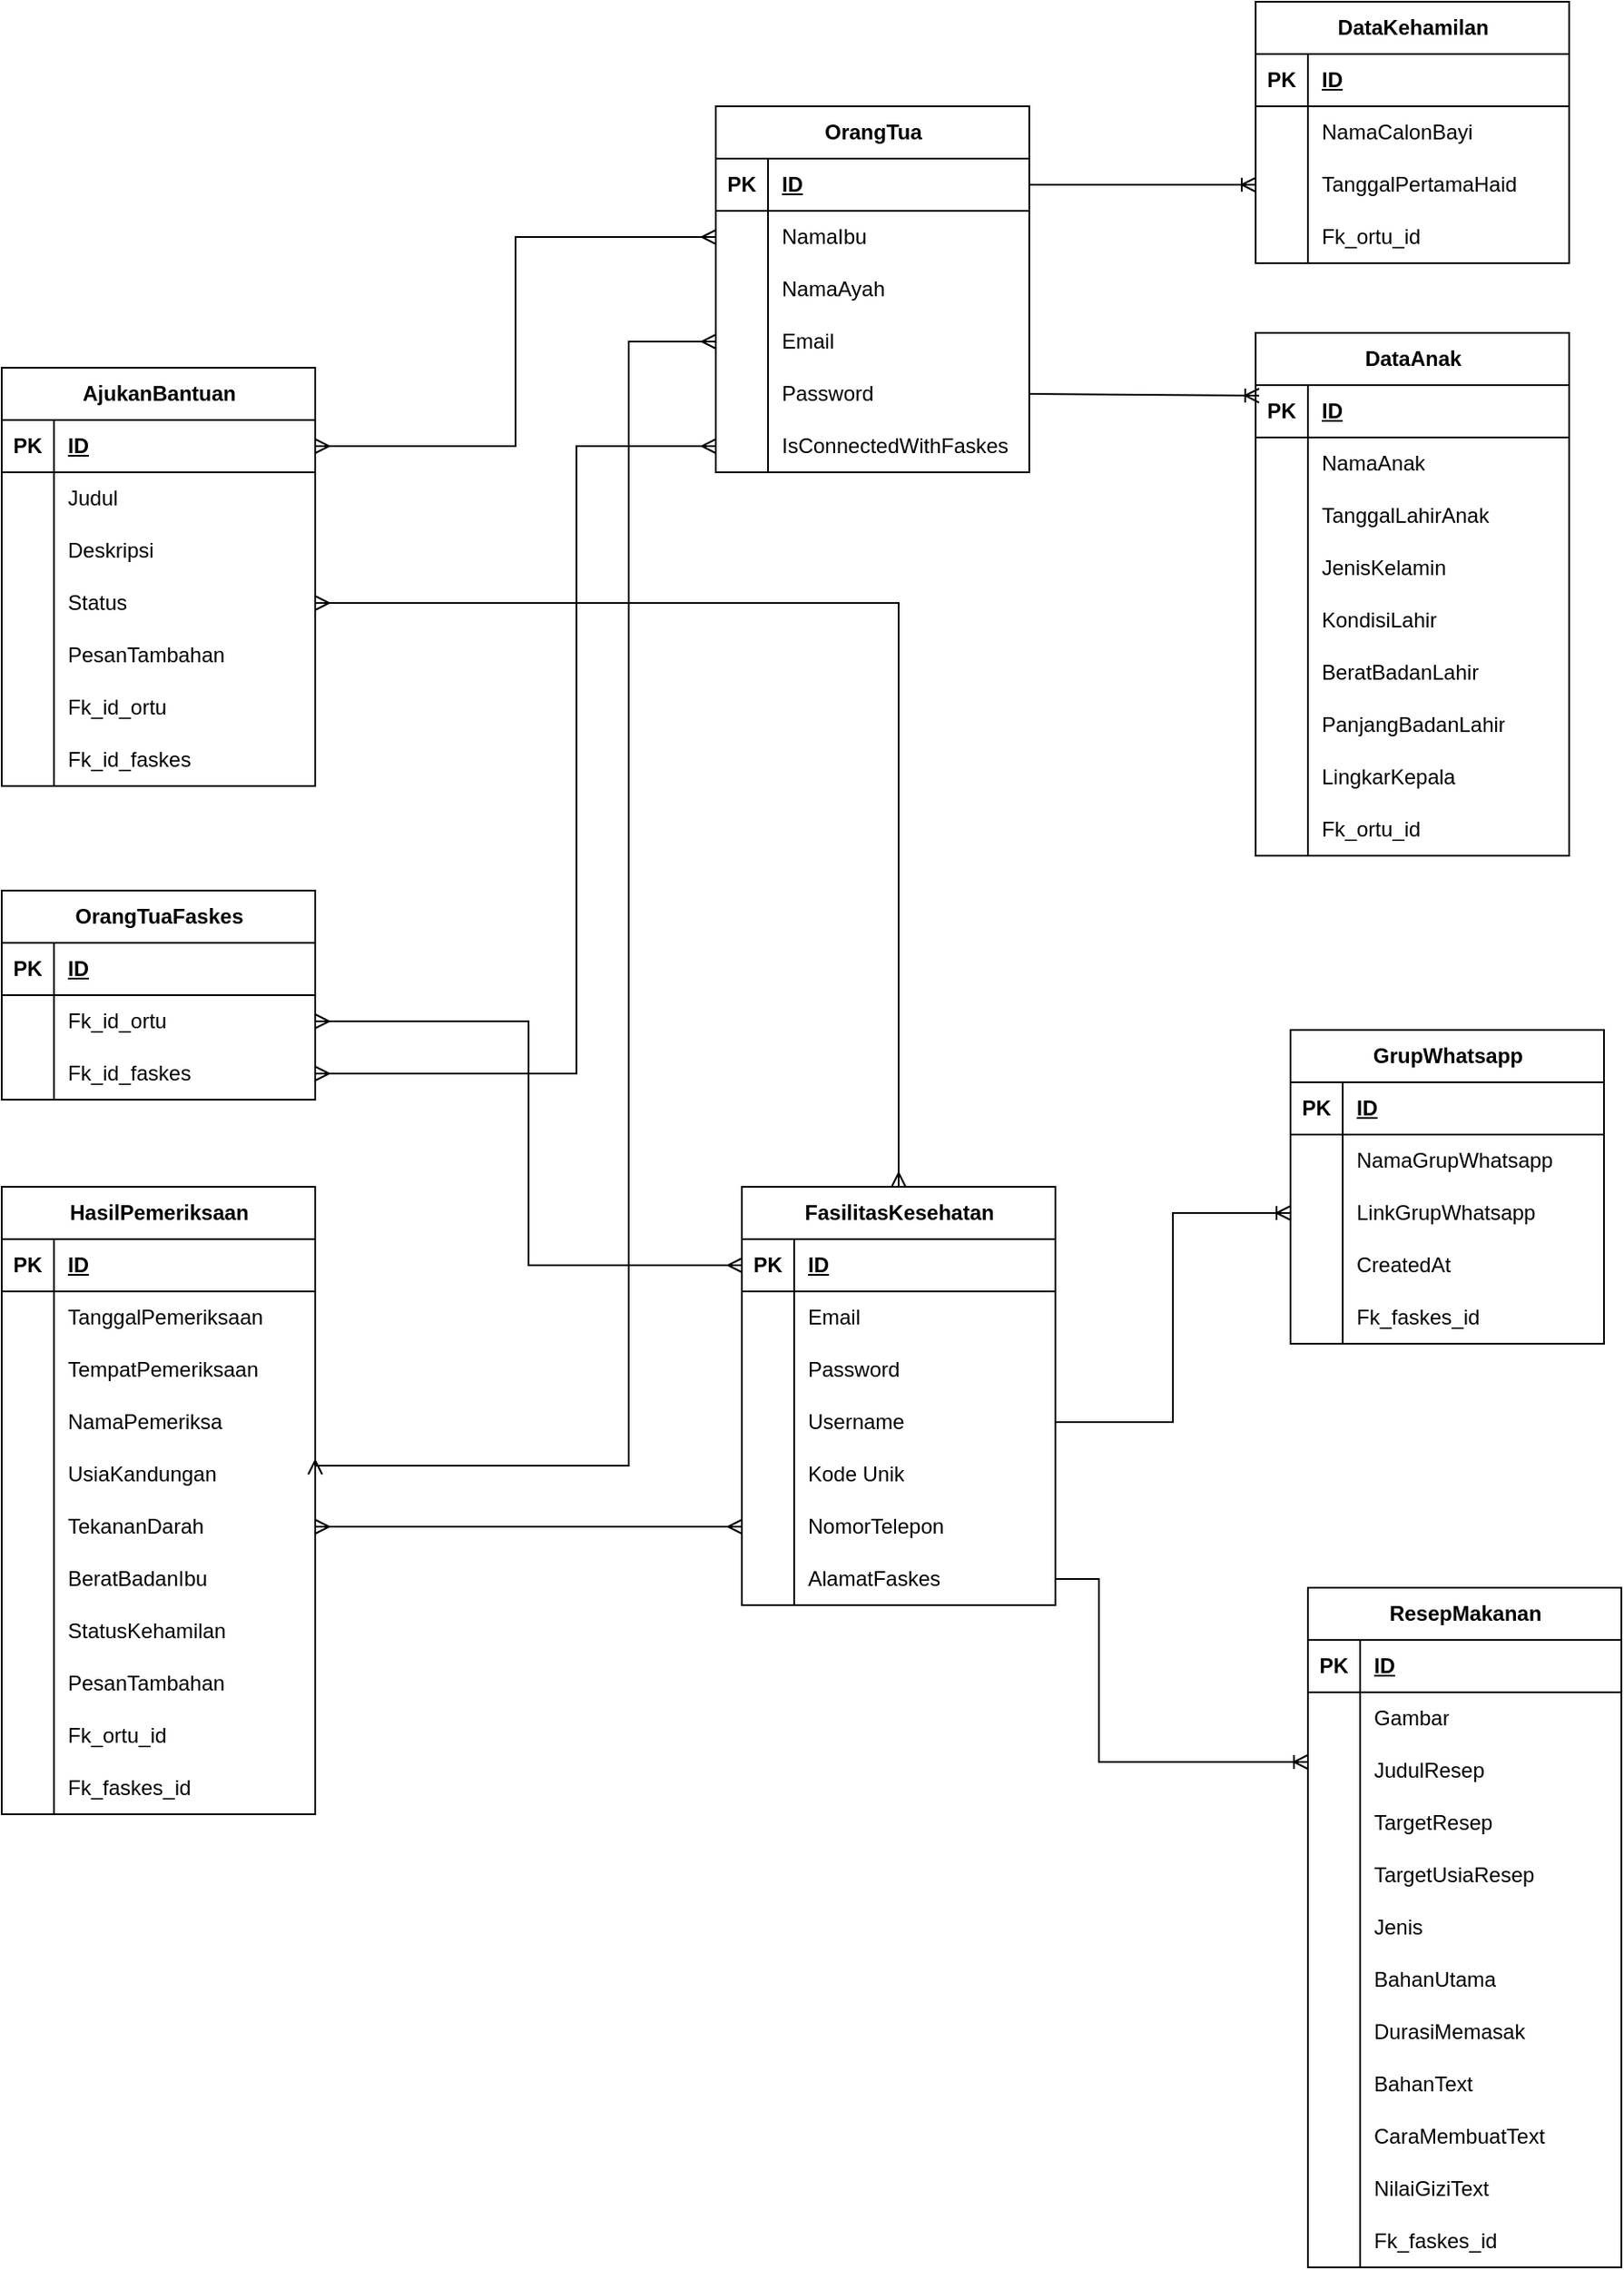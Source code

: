 <mxfile version="21.6.8" type="device">
  <diagram name="Page-1" id="caE8YOga5Qmc2Op36gIU">
    <mxGraphModel dx="1688" dy="429" grid="1" gridSize="10" guides="1" tooltips="1" connect="1" arrows="1" fold="1" page="1" pageScale="1" pageWidth="850" pageHeight="1100" math="0" shadow="0">
      <root>
        <mxCell id="0" />
        <mxCell id="1" parent="0" />
        <mxCell id="F6uKXj_DnGZZVgqwRHSC-1" value="OrangTua" style="shape=table;startSize=30;container=1;collapsible=1;childLayout=tableLayout;fixedRows=1;rowLines=0;fontStyle=1;align=center;resizeLast=1;html=1;" parent="1" vertex="1">
          <mxGeometry x="190" y="110" width="180" height="210" as="geometry" />
        </mxCell>
        <mxCell id="F6uKXj_DnGZZVgqwRHSC-2" value="" style="shape=tableRow;horizontal=0;startSize=0;swimlaneHead=0;swimlaneBody=0;fillColor=none;collapsible=0;dropTarget=0;points=[[0,0.5],[1,0.5]];portConstraint=eastwest;top=0;left=0;right=0;bottom=1;" parent="F6uKXj_DnGZZVgqwRHSC-1" vertex="1">
          <mxGeometry y="30" width="180" height="30" as="geometry" />
        </mxCell>
        <mxCell id="F6uKXj_DnGZZVgqwRHSC-3" value="PK" style="shape=partialRectangle;connectable=0;fillColor=none;top=0;left=0;bottom=0;right=0;fontStyle=1;overflow=hidden;whiteSpace=wrap;html=1;" parent="F6uKXj_DnGZZVgqwRHSC-2" vertex="1">
          <mxGeometry width="30" height="30" as="geometry">
            <mxRectangle width="30" height="30" as="alternateBounds" />
          </mxGeometry>
        </mxCell>
        <mxCell id="F6uKXj_DnGZZVgqwRHSC-4" value="ID" style="shape=partialRectangle;connectable=0;fillColor=none;top=0;left=0;bottom=0;right=0;align=left;spacingLeft=6;fontStyle=5;overflow=hidden;whiteSpace=wrap;html=1;" parent="F6uKXj_DnGZZVgqwRHSC-2" vertex="1">
          <mxGeometry x="30" width="150" height="30" as="geometry">
            <mxRectangle width="150" height="30" as="alternateBounds" />
          </mxGeometry>
        </mxCell>
        <mxCell id="F6uKXj_DnGZZVgqwRHSC-5" value="" style="shape=tableRow;horizontal=0;startSize=0;swimlaneHead=0;swimlaneBody=0;fillColor=none;collapsible=0;dropTarget=0;points=[[0,0.5],[1,0.5]];portConstraint=eastwest;top=0;left=0;right=0;bottom=0;" parent="F6uKXj_DnGZZVgqwRHSC-1" vertex="1">
          <mxGeometry y="60" width="180" height="30" as="geometry" />
        </mxCell>
        <mxCell id="F6uKXj_DnGZZVgqwRHSC-6" value="" style="shape=partialRectangle;connectable=0;fillColor=none;top=0;left=0;bottom=0;right=0;editable=1;overflow=hidden;whiteSpace=wrap;html=1;" parent="F6uKXj_DnGZZVgqwRHSC-5" vertex="1">
          <mxGeometry width="30" height="30" as="geometry">
            <mxRectangle width="30" height="30" as="alternateBounds" />
          </mxGeometry>
        </mxCell>
        <mxCell id="F6uKXj_DnGZZVgqwRHSC-7" value="NamaIbu" style="shape=partialRectangle;connectable=0;fillColor=none;top=0;left=0;bottom=0;right=0;align=left;spacingLeft=6;overflow=hidden;whiteSpace=wrap;html=1;" parent="F6uKXj_DnGZZVgqwRHSC-5" vertex="1">
          <mxGeometry x="30" width="150" height="30" as="geometry">
            <mxRectangle width="150" height="30" as="alternateBounds" />
          </mxGeometry>
        </mxCell>
        <mxCell id="F6uKXj_DnGZZVgqwRHSC-8" value="" style="shape=tableRow;horizontal=0;startSize=0;swimlaneHead=0;swimlaneBody=0;fillColor=none;collapsible=0;dropTarget=0;points=[[0,0.5],[1,0.5]];portConstraint=eastwest;top=0;left=0;right=0;bottom=0;" parent="F6uKXj_DnGZZVgqwRHSC-1" vertex="1">
          <mxGeometry y="90" width="180" height="30" as="geometry" />
        </mxCell>
        <mxCell id="F6uKXj_DnGZZVgqwRHSC-9" value="" style="shape=partialRectangle;connectable=0;fillColor=none;top=0;left=0;bottom=0;right=0;editable=1;overflow=hidden;whiteSpace=wrap;html=1;" parent="F6uKXj_DnGZZVgqwRHSC-8" vertex="1">
          <mxGeometry width="30" height="30" as="geometry">
            <mxRectangle width="30" height="30" as="alternateBounds" />
          </mxGeometry>
        </mxCell>
        <mxCell id="F6uKXj_DnGZZVgqwRHSC-10" value="NamaAyah" style="shape=partialRectangle;connectable=0;fillColor=none;top=0;left=0;bottom=0;right=0;align=left;spacingLeft=6;overflow=hidden;whiteSpace=wrap;html=1;" parent="F6uKXj_DnGZZVgqwRHSC-8" vertex="1">
          <mxGeometry x="30" width="150" height="30" as="geometry">
            <mxRectangle width="150" height="30" as="alternateBounds" />
          </mxGeometry>
        </mxCell>
        <mxCell id="F6uKXj_DnGZZVgqwRHSC-11" value="" style="shape=tableRow;horizontal=0;startSize=0;swimlaneHead=0;swimlaneBody=0;fillColor=none;collapsible=0;dropTarget=0;points=[[0,0.5],[1,0.5]];portConstraint=eastwest;top=0;left=0;right=0;bottom=0;" parent="F6uKXj_DnGZZVgqwRHSC-1" vertex="1">
          <mxGeometry y="120" width="180" height="30" as="geometry" />
        </mxCell>
        <mxCell id="F6uKXj_DnGZZVgqwRHSC-12" value="" style="shape=partialRectangle;connectable=0;fillColor=none;top=0;left=0;bottom=0;right=0;editable=1;overflow=hidden;whiteSpace=wrap;html=1;" parent="F6uKXj_DnGZZVgqwRHSC-11" vertex="1">
          <mxGeometry width="30" height="30" as="geometry">
            <mxRectangle width="30" height="30" as="alternateBounds" />
          </mxGeometry>
        </mxCell>
        <mxCell id="F6uKXj_DnGZZVgqwRHSC-13" value="Email" style="shape=partialRectangle;connectable=0;fillColor=none;top=0;left=0;bottom=0;right=0;align=left;spacingLeft=6;overflow=hidden;whiteSpace=wrap;html=1;" parent="F6uKXj_DnGZZVgqwRHSC-11" vertex="1">
          <mxGeometry x="30" width="150" height="30" as="geometry">
            <mxRectangle width="150" height="30" as="alternateBounds" />
          </mxGeometry>
        </mxCell>
        <mxCell id="F6uKXj_DnGZZVgqwRHSC-14" value="" style="shape=tableRow;horizontal=0;startSize=0;swimlaneHead=0;swimlaneBody=0;fillColor=none;collapsible=0;dropTarget=0;points=[[0,0.5],[1,0.5]];portConstraint=eastwest;top=0;left=0;right=0;bottom=0;" parent="F6uKXj_DnGZZVgqwRHSC-1" vertex="1">
          <mxGeometry y="150" width="180" height="30" as="geometry" />
        </mxCell>
        <mxCell id="F6uKXj_DnGZZVgqwRHSC-15" value="" style="shape=partialRectangle;connectable=0;fillColor=none;top=0;left=0;bottom=0;right=0;editable=1;overflow=hidden;whiteSpace=wrap;html=1;" parent="F6uKXj_DnGZZVgqwRHSC-14" vertex="1">
          <mxGeometry width="30" height="30" as="geometry">
            <mxRectangle width="30" height="30" as="alternateBounds" />
          </mxGeometry>
        </mxCell>
        <mxCell id="F6uKXj_DnGZZVgqwRHSC-16" value="Password" style="shape=partialRectangle;connectable=0;fillColor=none;top=0;left=0;bottom=0;right=0;align=left;spacingLeft=6;overflow=hidden;whiteSpace=wrap;html=1;" parent="F6uKXj_DnGZZVgqwRHSC-14" vertex="1">
          <mxGeometry x="30" width="150" height="30" as="geometry">
            <mxRectangle width="150" height="30" as="alternateBounds" />
          </mxGeometry>
        </mxCell>
        <mxCell id="F6uKXj_DnGZZVgqwRHSC-17" value="" style="shape=tableRow;horizontal=0;startSize=0;swimlaneHead=0;swimlaneBody=0;fillColor=none;collapsible=0;dropTarget=0;points=[[0,0.5],[1,0.5]];portConstraint=eastwest;top=0;left=0;right=0;bottom=0;" parent="F6uKXj_DnGZZVgqwRHSC-1" vertex="1">
          <mxGeometry y="180" width="180" height="30" as="geometry" />
        </mxCell>
        <mxCell id="F6uKXj_DnGZZVgqwRHSC-18" value="" style="shape=partialRectangle;connectable=0;fillColor=none;top=0;left=0;bottom=0;right=0;editable=1;overflow=hidden;whiteSpace=wrap;html=1;" parent="F6uKXj_DnGZZVgqwRHSC-17" vertex="1">
          <mxGeometry width="30" height="30" as="geometry">
            <mxRectangle width="30" height="30" as="alternateBounds" />
          </mxGeometry>
        </mxCell>
        <mxCell id="F6uKXj_DnGZZVgqwRHSC-19" value="IsConnectedWithFaskes" style="shape=partialRectangle;connectable=0;fillColor=none;top=0;left=0;bottom=0;right=0;align=left;spacingLeft=6;overflow=hidden;whiteSpace=wrap;html=1;" parent="F6uKXj_DnGZZVgqwRHSC-17" vertex="1">
          <mxGeometry x="30" width="150" height="30" as="geometry">
            <mxRectangle width="150" height="30" as="alternateBounds" />
          </mxGeometry>
        </mxCell>
        <mxCell id="F6uKXj_DnGZZVgqwRHSC-20" value="DataKehamilan" style="shape=table;startSize=30;container=1;collapsible=1;childLayout=tableLayout;fixedRows=1;rowLines=0;fontStyle=1;align=center;resizeLast=1;html=1;" parent="1" vertex="1">
          <mxGeometry x="500" y="50" width="180" height="150" as="geometry" />
        </mxCell>
        <mxCell id="F6uKXj_DnGZZVgqwRHSC-21" value="" style="shape=tableRow;horizontal=0;startSize=0;swimlaneHead=0;swimlaneBody=0;fillColor=none;collapsible=0;dropTarget=0;points=[[0,0.5],[1,0.5]];portConstraint=eastwest;top=0;left=0;right=0;bottom=1;" parent="F6uKXj_DnGZZVgqwRHSC-20" vertex="1">
          <mxGeometry y="30" width="180" height="30" as="geometry" />
        </mxCell>
        <mxCell id="F6uKXj_DnGZZVgqwRHSC-22" value="PK" style="shape=partialRectangle;connectable=0;fillColor=none;top=0;left=0;bottom=0;right=0;fontStyle=1;overflow=hidden;whiteSpace=wrap;html=1;" parent="F6uKXj_DnGZZVgqwRHSC-21" vertex="1">
          <mxGeometry width="30" height="30" as="geometry">
            <mxRectangle width="30" height="30" as="alternateBounds" />
          </mxGeometry>
        </mxCell>
        <mxCell id="F6uKXj_DnGZZVgqwRHSC-23" value="ID" style="shape=partialRectangle;connectable=0;fillColor=none;top=0;left=0;bottom=0;right=0;align=left;spacingLeft=6;fontStyle=5;overflow=hidden;whiteSpace=wrap;html=1;" parent="F6uKXj_DnGZZVgqwRHSC-21" vertex="1">
          <mxGeometry x="30" width="150" height="30" as="geometry">
            <mxRectangle width="150" height="30" as="alternateBounds" />
          </mxGeometry>
        </mxCell>
        <mxCell id="F6uKXj_DnGZZVgqwRHSC-24" value="" style="shape=tableRow;horizontal=0;startSize=0;swimlaneHead=0;swimlaneBody=0;fillColor=none;collapsible=0;dropTarget=0;points=[[0,0.5],[1,0.5]];portConstraint=eastwest;top=0;left=0;right=0;bottom=0;" parent="F6uKXj_DnGZZVgqwRHSC-20" vertex="1">
          <mxGeometry y="60" width="180" height="30" as="geometry" />
        </mxCell>
        <mxCell id="F6uKXj_DnGZZVgqwRHSC-25" value="" style="shape=partialRectangle;connectable=0;fillColor=none;top=0;left=0;bottom=0;right=0;editable=1;overflow=hidden;whiteSpace=wrap;html=1;" parent="F6uKXj_DnGZZVgqwRHSC-24" vertex="1">
          <mxGeometry width="30" height="30" as="geometry">
            <mxRectangle width="30" height="30" as="alternateBounds" />
          </mxGeometry>
        </mxCell>
        <mxCell id="F6uKXj_DnGZZVgqwRHSC-26" value="NamaCalonBayi" style="shape=partialRectangle;connectable=0;fillColor=none;top=0;left=0;bottom=0;right=0;align=left;spacingLeft=6;overflow=hidden;whiteSpace=wrap;html=1;" parent="F6uKXj_DnGZZVgqwRHSC-24" vertex="1">
          <mxGeometry x="30" width="150" height="30" as="geometry">
            <mxRectangle width="150" height="30" as="alternateBounds" />
          </mxGeometry>
        </mxCell>
        <mxCell id="F6uKXj_DnGZZVgqwRHSC-27" value="" style="shape=tableRow;horizontal=0;startSize=0;swimlaneHead=0;swimlaneBody=0;fillColor=none;collapsible=0;dropTarget=0;points=[[0,0.5],[1,0.5]];portConstraint=eastwest;top=0;left=0;right=0;bottom=0;" parent="F6uKXj_DnGZZVgqwRHSC-20" vertex="1">
          <mxGeometry y="90" width="180" height="30" as="geometry" />
        </mxCell>
        <mxCell id="F6uKXj_DnGZZVgqwRHSC-28" value="" style="shape=partialRectangle;connectable=0;fillColor=none;top=0;left=0;bottom=0;right=0;editable=1;overflow=hidden;whiteSpace=wrap;html=1;" parent="F6uKXj_DnGZZVgqwRHSC-27" vertex="1">
          <mxGeometry width="30" height="30" as="geometry">
            <mxRectangle width="30" height="30" as="alternateBounds" />
          </mxGeometry>
        </mxCell>
        <mxCell id="F6uKXj_DnGZZVgqwRHSC-29" value="TanggalPertamaHaid" style="shape=partialRectangle;connectable=0;fillColor=none;top=0;left=0;bottom=0;right=0;align=left;spacingLeft=6;overflow=hidden;whiteSpace=wrap;html=1;" parent="F6uKXj_DnGZZVgqwRHSC-27" vertex="1">
          <mxGeometry x="30" width="150" height="30" as="geometry">
            <mxRectangle width="150" height="30" as="alternateBounds" />
          </mxGeometry>
        </mxCell>
        <mxCell id="F6uKXj_DnGZZVgqwRHSC-205" value="" style="shape=tableRow;horizontal=0;startSize=0;swimlaneHead=0;swimlaneBody=0;fillColor=none;collapsible=0;dropTarget=0;points=[[0,0.5],[1,0.5]];portConstraint=eastwest;top=0;left=0;right=0;bottom=0;" parent="F6uKXj_DnGZZVgqwRHSC-20" vertex="1">
          <mxGeometry y="120" width="180" height="30" as="geometry" />
        </mxCell>
        <mxCell id="F6uKXj_DnGZZVgqwRHSC-206" value="" style="shape=partialRectangle;connectable=0;fillColor=none;top=0;left=0;bottom=0;right=0;editable=1;overflow=hidden;whiteSpace=wrap;html=1;" parent="F6uKXj_DnGZZVgqwRHSC-205" vertex="1">
          <mxGeometry width="30" height="30" as="geometry">
            <mxRectangle width="30" height="30" as="alternateBounds" />
          </mxGeometry>
        </mxCell>
        <mxCell id="F6uKXj_DnGZZVgqwRHSC-207" value="Fk_ortu_id" style="shape=partialRectangle;connectable=0;fillColor=none;top=0;left=0;bottom=0;right=0;align=left;spacingLeft=6;overflow=hidden;whiteSpace=wrap;html=1;" parent="F6uKXj_DnGZZVgqwRHSC-205" vertex="1">
          <mxGeometry x="30" width="150" height="30" as="geometry">
            <mxRectangle width="150" height="30" as="alternateBounds" />
          </mxGeometry>
        </mxCell>
        <mxCell id="F6uKXj_DnGZZVgqwRHSC-33" value="DataAnak" style="shape=table;startSize=30;container=1;collapsible=1;childLayout=tableLayout;fixedRows=1;rowLines=0;fontStyle=1;align=center;resizeLast=1;html=1;" parent="1" vertex="1">
          <mxGeometry x="500" y="240" width="180" height="300" as="geometry" />
        </mxCell>
        <mxCell id="F6uKXj_DnGZZVgqwRHSC-34" value="" style="shape=tableRow;horizontal=0;startSize=0;swimlaneHead=0;swimlaneBody=0;fillColor=none;collapsible=0;dropTarget=0;points=[[0,0.5],[1,0.5]];portConstraint=eastwest;top=0;left=0;right=0;bottom=1;" parent="F6uKXj_DnGZZVgqwRHSC-33" vertex="1">
          <mxGeometry y="30" width="180" height="30" as="geometry" />
        </mxCell>
        <mxCell id="F6uKXj_DnGZZVgqwRHSC-35" value="PK" style="shape=partialRectangle;connectable=0;fillColor=none;top=0;left=0;bottom=0;right=0;fontStyle=1;overflow=hidden;whiteSpace=wrap;html=1;" parent="F6uKXj_DnGZZVgqwRHSC-34" vertex="1">
          <mxGeometry width="30" height="30" as="geometry">
            <mxRectangle width="30" height="30" as="alternateBounds" />
          </mxGeometry>
        </mxCell>
        <mxCell id="F6uKXj_DnGZZVgqwRHSC-36" value="ID" style="shape=partialRectangle;connectable=0;fillColor=none;top=0;left=0;bottom=0;right=0;align=left;spacingLeft=6;fontStyle=5;overflow=hidden;whiteSpace=wrap;html=1;" parent="F6uKXj_DnGZZVgqwRHSC-34" vertex="1">
          <mxGeometry x="30" width="150" height="30" as="geometry">
            <mxRectangle width="150" height="30" as="alternateBounds" />
          </mxGeometry>
        </mxCell>
        <mxCell id="F6uKXj_DnGZZVgqwRHSC-37" value="" style="shape=tableRow;horizontal=0;startSize=0;swimlaneHead=0;swimlaneBody=0;fillColor=none;collapsible=0;dropTarget=0;points=[[0,0.5],[1,0.5]];portConstraint=eastwest;top=0;left=0;right=0;bottom=0;" parent="F6uKXj_DnGZZVgqwRHSC-33" vertex="1">
          <mxGeometry y="60" width="180" height="30" as="geometry" />
        </mxCell>
        <mxCell id="F6uKXj_DnGZZVgqwRHSC-38" value="" style="shape=partialRectangle;connectable=0;fillColor=none;top=0;left=0;bottom=0;right=0;editable=1;overflow=hidden;whiteSpace=wrap;html=1;" parent="F6uKXj_DnGZZVgqwRHSC-37" vertex="1">
          <mxGeometry width="30" height="30" as="geometry">
            <mxRectangle width="30" height="30" as="alternateBounds" />
          </mxGeometry>
        </mxCell>
        <mxCell id="F6uKXj_DnGZZVgqwRHSC-39" value="NamaAnak" style="shape=partialRectangle;connectable=0;fillColor=none;top=0;left=0;bottom=0;right=0;align=left;spacingLeft=6;overflow=hidden;whiteSpace=wrap;html=1;" parent="F6uKXj_DnGZZVgqwRHSC-37" vertex="1">
          <mxGeometry x="30" width="150" height="30" as="geometry">
            <mxRectangle width="150" height="30" as="alternateBounds" />
          </mxGeometry>
        </mxCell>
        <mxCell id="F6uKXj_DnGZZVgqwRHSC-40" value="" style="shape=tableRow;horizontal=0;startSize=0;swimlaneHead=0;swimlaneBody=0;fillColor=none;collapsible=0;dropTarget=0;points=[[0,0.5],[1,0.5]];portConstraint=eastwest;top=0;left=0;right=0;bottom=0;" parent="F6uKXj_DnGZZVgqwRHSC-33" vertex="1">
          <mxGeometry y="90" width="180" height="30" as="geometry" />
        </mxCell>
        <mxCell id="F6uKXj_DnGZZVgqwRHSC-41" value="" style="shape=partialRectangle;connectable=0;fillColor=none;top=0;left=0;bottom=0;right=0;editable=1;overflow=hidden;whiteSpace=wrap;html=1;" parent="F6uKXj_DnGZZVgqwRHSC-40" vertex="1">
          <mxGeometry width="30" height="30" as="geometry">
            <mxRectangle width="30" height="30" as="alternateBounds" />
          </mxGeometry>
        </mxCell>
        <mxCell id="F6uKXj_DnGZZVgqwRHSC-42" value="TanggalLahirAnak" style="shape=partialRectangle;connectable=0;fillColor=none;top=0;left=0;bottom=0;right=0;align=left;spacingLeft=6;overflow=hidden;whiteSpace=wrap;html=1;" parent="F6uKXj_DnGZZVgqwRHSC-40" vertex="1">
          <mxGeometry x="30" width="150" height="30" as="geometry">
            <mxRectangle width="150" height="30" as="alternateBounds" />
          </mxGeometry>
        </mxCell>
        <mxCell id="F6uKXj_DnGZZVgqwRHSC-43" value="" style="shape=tableRow;horizontal=0;startSize=0;swimlaneHead=0;swimlaneBody=0;fillColor=none;collapsible=0;dropTarget=0;points=[[0,0.5],[1,0.5]];portConstraint=eastwest;top=0;left=0;right=0;bottom=0;" parent="F6uKXj_DnGZZVgqwRHSC-33" vertex="1">
          <mxGeometry y="120" width="180" height="30" as="geometry" />
        </mxCell>
        <mxCell id="F6uKXj_DnGZZVgqwRHSC-44" value="" style="shape=partialRectangle;connectable=0;fillColor=none;top=0;left=0;bottom=0;right=0;editable=1;overflow=hidden;whiteSpace=wrap;html=1;" parent="F6uKXj_DnGZZVgqwRHSC-43" vertex="1">
          <mxGeometry width="30" height="30" as="geometry">
            <mxRectangle width="30" height="30" as="alternateBounds" />
          </mxGeometry>
        </mxCell>
        <mxCell id="F6uKXj_DnGZZVgqwRHSC-45" value="JenisKelamin" style="shape=partialRectangle;connectable=0;fillColor=none;top=0;left=0;bottom=0;right=0;align=left;spacingLeft=6;overflow=hidden;whiteSpace=wrap;html=1;" parent="F6uKXj_DnGZZVgqwRHSC-43" vertex="1">
          <mxGeometry x="30" width="150" height="30" as="geometry">
            <mxRectangle width="150" height="30" as="alternateBounds" />
          </mxGeometry>
        </mxCell>
        <mxCell id="F6uKXj_DnGZZVgqwRHSC-46" value="" style="shape=tableRow;horizontal=0;startSize=0;swimlaneHead=0;swimlaneBody=0;fillColor=none;collapsible=0;dropTarget=0;points=[[0,0.5],[1,0.5]];portConstraint=eastwest;top=0;left=0;right=0;bottom=0;" parent="F6uKXj_DnGZZVgqwRHSC-33" vertex="1">
          <mxGeometry y="150" width="180" height="30" as="geometry" />
        </mxCell>
        <mxCell id="F6uKXj_DnGZZVgqwRHSC-47" value="" style="shape=partialRectangle;connectable=0;fillColor=none;top=0;left=0;bottom=0;right=0;editable=1;overflow=hidden;whiteSpace=wrap;html=1;" parent="F6uKXj_DnGZZVgqwRHSC-46" vertex="1">
          <mxGeometry width="30" height="30" as="geometry">
            <mxRectangle width="30" height="30" as="alternateBounds" />
          </mxGeometry>
        </mxCell>
        <mxCell id="F6uKXj_DnGZZVgqwRHSC-48" value="KondisiLahir" style="shape=partialRectangle;connectable=0;fillColor=none;top=0;left=0;bottom=0;right=0;align=left;spacingLeft=6;overflow=hidden;whiteSpace=wrap;html=1;" parent="F6uKXj_DnGZZVgqwRHSC-46" vertex="1">
          <mxGeometry x="30" width="150" height="30" as="geometry">
            <mxRectangle width="150" height="30" as="alternateBounds" />
          </mxGeometry>
        </mxCell>
        <mxCell id="F6uKXj_DnGZZVgqwRHSC-49" value="" style="shape=tableRow;horizontal=0;startSize=0;swimlaneHead=0;swimlaneBody=0;fillColor=none;collapsible=0;dropTarget=0;points=[[0,0.5],[1,0.5]];portConstraint=eastwest;top=0;left=0;right=0;bottom=0;" parent="F6uKXj_DnGZZVgqwRHSC-33" vertex="1">
          <mxGeometry y="180" width="180" height="30" as="geometry" />
        </mxCell>
        <mxCell id="F6uKXj_DnGZZVgqwRHSC-50" value="" style="shape=partialRectangle;connectable=0;fillColor=none;top=0;left=0;bottom=0;right=0;editable=1;overflow=hidden;whiteSpace=wrap;html=1;" parent="F6uKXj_DnGZZVgqwRHSC-49" vertex="1">
          <mxGeometry width="30" height="30" as="geometry">
            <mxRectangle width="30" height="30" as="alternateBounds" />
          </mxGeometry>
        </mxCell>
        <mxCell id="F6uKXj_DnGZZVgqwRHSC-51" value="BeratBadanLahir" style="shape=partialRectangle;connectable=0;fillColor=none;top=0;left=0;bottom=0;right=0;align=left;spacingLeft=6;overflow=hidden;whiteSpace=wrap;html=1;" parent="F6uKXj_DnGZZVgqwRHSC-49" vertex="1">
          <mxGeometry x="30" width="150" height="30" as="geometry">
            <mxRectangle width="150" height="30" as="alternateBounds" />
          </mxGeometry>
        </mxCell>
        <mxCell id="F6uKXj_DnGZZVgqwRHSC-52" value="" style="shape=tableRow;horizontal=0;startSize=0;swimlaneHead=0;swimlaneBody=0;fillColor=none;collapsible=0;dropTarget=0;points=[[0,0.5],[1,0.5]];portConstraint=eastwest;top=0;left=0;right=0;bottom=0;" parent="F6uKXj_DnGZZVgqwRHSC-33" vertex="1">
          <mxGeometry y="210" width="180" height="30" as="geometry" />
        </mxCell>
        <mxCell id="F6uKXj_DnGZZVgqwRHSC-53" value="" style="shape=partialRectangle;connectable=0;fillColor=none;top=0;left=0;bottom=0;right=0;editable=1;overflow=hidden;whiteSpace=wrap;html=1;" parent="F6uKXj_DnGZZVgqwRHSC-52" vertex="1">
          <mxGeometry width="30" height="30" as="geometry">
            <mxRectangle width="30" height="30" as="alternateBounds" />
          </mxGeometry>
        </mxCell>
        <mxCell id="F6uKXj_DnGZZVgqwRHSC-54" value="PanjangBadanLahir" style="shape=partialRectangle;connectable=0;fillColor=none;top=0;left=0;bottom=0;right=0;align=left;spacingLeft=6;overflow=hidden;whiteSpace=wrap;html=1;" parent="F6uKXj_DnGZZVgqwRHSC-52" vertex="1">
          <mxGeometry x="30" width="150" height="30" as="geometry">
            <mxRectangle width="150" height="30" as="alternateBounds" />
          </mxGeometry>
        </mxCell>
        <mxCell id="F6uKXj_DnGZZVgqwRHSC-55" value="" style="shape=tableRow;horizontal=0;startSize=0;swimlaneHead=0;swimlaneBody=0;fillColor=none;collapsible=0;dropTarget=0;points=[[0,0.5],[1,0.5]];portConstraint=eastwest;top=0;left=0;right=0;bottom=0;" parent="F6uKXj_DnGZZVgqwRHSC-33" vertex="1">
          <mxGeometry y="240" width="180" height="30" as="geometry" />
        </mxCell>
        <mxCell id="F6uKXj_DnGZZVgqwRHSC-56" value="" style="shape=partialRectangle;connectable=0;fillColor=none;top=0;left=0;bottom=0;right=0;editable=1;overflow=hidden;whiteSpace=wrap;html=1;" parent="F6uKXj_DnGZZVgqwRHSC-55" vertex="1">
          <mxGeometry width="30" height="30" as="geometry">
            <mxRectangle width="30" height="30" as="alternateBounds" />
          </mxGeometry>
        </mxCell>
        <mxCell id="F6uKXj_DnGZZVgqwRHSC-57" value="LingkarKepala" style="shape=partialRectangle;connectable=0;fillColor=none;top=0;left=0;bottom=0;right=0;align=left;spacingLeft=6;overflow=hidden;whiteSpace=wrap;html=1;" parent="F6uKXj_DnGZZVgqwRHSC-55" vertex="1">
          <mxGeometry x="30" width="150" height="30" as="geometry">
            <mxRectangle width="150" height="30" as="alternateBounds" />
          </mxGeometry>
        </mxCell>
        <mxCell id="F6uKXj_DnGZZVgqwRHSC-208" value="" style="shape=tableRow;horizontal=0;startSize=0;swimlaneHead=0;swimlaneBody=0;fillColor=none;collapsible=0;dropTarget=0;points=[[0,0.5],[1,0.5]];portConstraint=eastwest;top=0;left=0;right=0;bottom=0;" parent="F6uKXj_DnGZZVgqwRHSC-33" vertex="1">
          <mxGeometry y="270" width="180" height="30" as="geometry" />
        </mxCell>
        <mxCell id="F6uKXj_DnGZZVgqwRHSC-209" value="" style="shape=partialRectangle;connectable=0;fillColor=none;top=0;left=0;bottom=0;right=0;editable=1;overflow=hidden;whiteSpace=wrap;html=1;" parent="F6uKXj_DnGZZVgqwRHSC-208" vertex="1">
          <mxGeometry width="30" height="30" as="geometry">
            <mxRectangle width="30" height="30" as="alternateBounds" />
          </mxGeometry>
        </mxCell>
        <mxCell id="F6uKXj_DnGZZVgqwRHSC-210" value="Fk_ortu_id" style="shape=partialRectangle;connectable=0;fillColor=none;top=0;left=0;bottom=0;right=0;align=left;spacingLeft=6;overflow=hidden;whiteSpace=wrap;html=1;" parent="F6uKXj_DnGZZVgqwRHSC-208" vertex="1">
          <mxGeometry x="30" width="150" height="30" as="geometry">
            <mxRectangle width="150" height="30" as="alternateBounds" />
          </mxGeometry>
        </mxCell>
        <mxCell id="F6uKXj_DnGZZVgqwRHSC-58" value="AjukanBantuan" style="shape=table;startSize=30;container=1;collapsible=1;childLayout=tableLayout;fixedRows=1;rowLines=0;fontStyle=1;align=center;resizeLast=1;html=1;" parent="1" vertex="1">
          <mxGeometry x="-220" y="260" width="180" height="240" as="geometry" />
        </mxCell>
        <mxCell id="F6uKXj_DnGZZVgqwRHSC-59" value="" style="shape=tableRow;horizontal=0;startSize=0;swimlaneHead=0;swimlaneBody=0;fillColor=none;collapsible=0;dropTarget=0;points=[[0,0.5],[1,0.5]];portConstraint=eastwest;top=0;left=0;right=0;bottom=1;" parent="F6uKXj_DnGZZVgqwRHSC-58" vertex="1">
          <mxGeometry y="30" width="180" height="30" as="geometry" />
        </mxCell>
        <mxCell id="F6uKXj_DnGZZVgqwRHSC-60" value="PK" style="shape=partialRectangle;connectable=0;fillColor=none;top=0;left=0;bottom=0;right=0;fontStyle=1;overflow=hidden;whiteSpace=wrap;html=1;" parent="F6uKXj_DnGZZVgqwRHSC-59" vertex="1">
          <mxGeometry width="30" height="30" as="geometry">
            <mxRectangle width="30" height="30" as="alternateBounds" />
          </mxGeometry>
        </mxCell>
        <mxCell id="F6uKXj_DnGZZVgqwRHSC-61" value="ID" style="shape=partialRectangle;connectable=0;fillColor=none;top=0;left=0;bottom=0;right=0;align=left;spacingLeft=6;fontStyle=5;overflow=hidden;whiteSpace=wrap;html=1;" parent="F6uKXj_DnGZZVgqwRHSC-59" vertex="1">
          <mxGeometry x="30" width="150" height="30" as="geometry">
            <mxRectangle width="150" height="30" as="alternateBounds" />
          </mxGeometry>
        </mxCell>
        <mxCell id="F6uKXj_DnGZZVgqwRHSC-62" value="" style="shape=tableRow;horizontal=0;startSize=0;swimlaneHead=0;swimlaneBody=0;fillColor=none;collapsible=0;dropTarget=0;points=[[0,0.5],[1,0.5]];portConstraint=eastwest;top=0;left=0;right=0;bottom=0;" parent="F6uKXj_DnGZZVgqwRHSC-58" vertex="1">
          <mxGeometry y="60" width="180" height="30" as="geometry" />
        </mxCell>
        <mxCell id="F6uKXj_DnGZZVgqwRHSC-63" value="" style="shape=partialRectangle;connectable=0;fillColor=none;top=0;left=0;bottom=0;right=0;editable=1;overflow=hidden;whiteSpace=wrap;html=1;" parent="F6uKXj_DnGZZVgqwRHSC-62" vertex="1">
          <mxGeometry width="30" height="30" as="geometry">
            <mxRectangle width="30" height="30" as="alternateBounds" />
          </mxGeometry>
        </mxCell>
        <mxCell id="F6uKXj_DnGZZVgqwRHSC-64" value="Judul&lt;span style=&quot;white-space: pre;&quot;&gt;&#x9;&lt;/span&gt;" style="shape=partialRectangle;connectable=0;fillColor=none;top=0;left=0;bottom=0;right=0;align=left;spacingLeft=6;overflow=hidden;whiteSpace=wrap;html=1;" parent="F6uKXj_DnGZZVgqwRHSC-62" vertex="1">
          <mxGeometry x="30" width="150" height="30" as="geometry">
            <mxRectangle width="150" height="30" as="alternateBounds" />
          </mxGeometry>
        </mxCell>
        <mxCell id="F6uKXj_DnGZZVgqwRHSC-65" value="" style="shape=tableRow;horizontal=0;startSize=0;swimlaneHead=0;swimlaneBody=0;fillColor=none;collapsible=0;dropTarget=0;points=[[0,0.5],[1,0.5]];portConstraint=eastwest;top=0;left=0;right=0;bottom=0;" parent="F6uKXj_DnGZZVgqwRHSC-58" vertex="1">
          <mxGeometry y="90" width="180" height="30" as="geometry" />
        </mxCell>
        <mxCell id="F6uKXj_DnGZZVgqwRHSC-66" value="" style="shape=partialRectangle;connectable=0;fillColor=none;top=0;left=0;bottom=0;right=0;editable=1;overflow=hidden;whiteSpace=wrap;html=1;" parent="F6uKXj_DnGZZVgqwRHSC-65" vertex="1">
          <mxGeometry width="30" height="30" as="geometry">
            <mxRectangle width="30" height="30" as="alternateBounds" />
          </mxGeometry>
        </mxCell>
        <mxCell id="F6uKXj_DnGZZVgqwRHSC-67" value="Deskripsi" style="shape=partialRectangle;connectable=0;fillColor=none;top=0;left=0;bottom=0;right=0;align=left;spacingLeft=6;overflow=hidden;whiteSpace=wrap;html=1;" parent="F6uKXj_DnGZZVgqwRHSC-65" vertex="1">
          <mxGeometry x="30" width="150" height="30" as="geometry">
            <mxRectangle width="150" height="30" as="alternateBounds" />
          </mxGeometry>
        </mxCell>
        <mxCell id="F6uKXj_DnGZZVgqwRHSC-68" value="" style="shape=tableRow;horizontal=0;startSize=0;swimlaneHead=0;swimlaneBody=0;fillColor=none;collapsible=0;dropTarget=0;points=[[0,0.5],[1,0.5]];portConstraint=eastwest;top=0;left=0;right=0;bottom=0;" parent="F6uKXj_DnGZZVgqwRHSC-58" vertex="1">
          <mxGeometry y="120" width="180" height="30" as="geometry" />
        </mxCell>
        <mxCell id="F6uKXj_DnGZZVgqwRHSC-69" value="" style="shape=partialRectangle;connectable=0;fillColor=none;top=0;left=0;bottom=0;right=0;editable=1;overflow=hidden;whiteSpace=wrap;html=1;" parent="F6uKXj_DnGZZVgqwRHSC-68" vertex="1">
          <mxGeometry width="30" height="30" as="geometry">
            <mxRectangle width="30" height="30" as="alternateBounds" />
          </mxGeometry>
        </mxCell>
        <mxCell id="F6uKXj_DnGZZVgqwRHSC-70" value="Status" style="shape=partialRectangle;connectable=0;fillColor=none;top=0;left=0;bottom=0;right=0;align=left;spacingLeft=6;overflow=hidden;whiteSpace=wrap;html=1;" parent="F6uKXj_DnGZZVgqwRHSC-68" vertex="1">
          <mxGeometry x="30" width="150" height="30" as="geometry">
            <mxRectangle width="150" height="30" as="alternateBounds" />
          </mxGeometry>
        </mxCell>
        <mxCell id="F6uKXj_DnGZZVgqwRHSC-219" value="" style="shape=tableRow;horizontal=0;startSize=0;swimlaneHead=0;swimlaneBody=0;fillColor=none;collapsible=0;dropTarget=0;points=[[0,0.5],[1,0.5]];portConstraint=eastwest;top=0;left=0;right=0;bottom=0;" parent="F6uKXj_DnGZZVgqwRHSC-58" vertex="1">
          <mxGeometry y="150" width="180" height="30" as="geometry" />
        </mxCell>
        <mxCell id="F6uKXj_DnGZZVgqwRHSC-220" value="" style="shape=partialRectangle;connectable=0;fillColor=none;top=0;left=0;bottom=0;right=0;editable=1;overflow=hidden;whiteSpace=wrap;html=1;" parent="F6uKXj_DnGZZVgqwRHSC-219" vertex="1">
          <mxGeometry width="30" height="30" as="geometry">
            <mxRectangle width="30" height="30" as="alternateBounds" />
          </mxGeometry>
        </mxCell>
        <mxCell id="F6uKXj_DnGZZVgqwRHSC-221" value="PesanTambahan" style="shape=partialRectangle;connectable=0;fillColor=none;top=0;left=0;bottom=0;right=0;align=left;spacingLeft=6;overflow=hidden;whiteSpace=wrap;html=1;" parent="F6uKXj_DnGZZVgqwRHSC-219" vertex="1">
          <mxGeometry x="30" width="150" height="30" as="geometry">
            <mxRectangle width="150" height="30" as="alternateBounds" />
          </mxGeometry>
        </mxCell>
        <mxCell id="F6uKXj_DnGZZVgqwRHSC-103" value="" style="shape=tableRow;horizontal=0;startSize=0;swimlaneHead=0;swimlaneBody=0;fillColor=none;collapsible=0;dropTarget=0;points=[[0,0.5],[1,0.5]];portConstraint=eastwest;top=0;left=0;right=0;bottom=0;" parent="F6uKXj_DnGZZVgqwRHSC-58" vertex="1">
          <mxGeometry y="180" width="180" height="30" as="geometry" />
        </mxCell>
        <mxCell id="F6uKXj_DnGZZVgqwRHSC-104" value="" style="shape=partialRectangle;connectable=0;fillColor=none;top=0;left=0;bottom=0;right=0;editable=1;overflow=hidden;whiteSpace=wrap;html=1;" parent="F6uKXj_DnGZZVgqwRHSC-103" vertex="1">
          <mxGeometry width="30" height="30" as="geometry">
            <mxRectangle width="30" height="30" as="alternateBounds" />
          </mxGeometry>
        </mxCell>
        <mxCell id="F6uKXj_DnGZZVgqwRHSC-105" value="Fk_id_ortu" style="shape=partialRectangle;connectable=0;fillColor=none;top=0;left=0;bottom=0;right=0;align=left;spacingLeft=6;overflow=hidden;whiteSpace=wrap;html=1;" parent="F6uKXj_DnGZZVgqwRHSC-103" vertex="1">
          <mxGeometry x="30" width="150" height="30" as="geometry">
            <mxRectangle width="150" height="30" as="alternateBounds" />
          </mxGeometry>
        </mxCell>
        <mxCell id="F6uKXj_DnGZZVgqwRHSC-106" value="" style="shape=tableRow;horizontal=0;startSize=0;swimlaneHead=0;swimlaneBody=0;fillColor=none;collapsible=0;dropTarget=0;points=[[0,0.5],[1,0.5]];portConstraint=eastwest;top=0;left=0;right=0;bottom=0;" parent="F6uKXj_DnGZZVgqwRHSC-58" vertex="1">
          <mxGeometry y="210" width="180" height="30" as="geometry" />
        </mxCell>
        <mxCell id="F6uKXj_DnGZZVgqwRHSC-107" value="" style="shape=partialRectangle;connectable=0;fillColor=none;top=0;left=0;bottom=0;right=0;editable=1;overflow=hidden;whiteSpace=wrap;html=1;" parent="F6uKXj_DnGZZVgqwRHSC-106" vertex="1">
          <mxGeometry width="30" height="30" as="geometry">
            <mxRectangle width="30" height="30" as="alternateBounds" />
          </mxGeometry>
        </mxCell>
        <mxCell id="F6uKXj_DnGZZVgqwRHSC-108" value="Fk_id_faskes" style="shape=partialRectangle;connectable=0;fillColor=none;top=0;left=0;bottom=0;right=0;align=left;spacingLeft=6;overflow=hidden;whiteSpace=wrap;html=1;" parent="F6uKXj_DnGZZVgqwRHSC-106" vertex="1">
          <mxGeometry x="30" width="150" height="30" as="geometry">
            <mxRectangle width="150" height="30" as="alternateBounds" />
          </mxGeometry>
        </mxCell>
        <mxCell id="F6uKXj_DnGZZVgqwRHSC-72" value="" style="fontSize=12;html=1;endArrow=ERoneToMany;rounded=0;exitX=1;exitY=0.5;exitDx=0;exitDy=0;entryX=0;entryY=0.5;entryDx=0;entryDy=0;" parent="1" source="F6uKXj_DnGZZVgqwRHSC-2" target="F6uKXj_DnGZZVgqwRHSC-27" edge="1">
          <mxGeometry width="100" height="100" relative="1" as="geometry">
            <mxPoint x="410" y="280" as="sourcePoint" />
            <mxPoint x="510" y="180" as="targetPoint" />
          </mxGeometry>
        </mxCell>
        <mxCell id="F6uKXj_DnGZZVgqwRHSC-73" value="" style="fontSize=12;html=1;endArrow=ERoneToMany;rounded=0;exitX=1;exitY=0.5;exitDx=0;exitDy=0;entryX=0.011;entryY=0.2;entryDx=0;entryDy=0;entryPerimeter=0;" parent="1" source="F6uKXj_DnGZZVgqwRHSC-14" target="F6uKXj_DnGZZVgqwRHSC-34" edge="1">
          <mxGeometry width="100" height="100" relative="1" as="geometry">
            <mxPoint x="430" y="300" as="sourcePoint" />
            <mxPoint x="530" y="200" as="targetPoint" />
          </mxGeometry>
        </mxCell>
        <mxCell id="F6uKXj_DnGZZVgqwRHSC-74" value="FasilitasKesehatan" style="shape=table;startSize=30;container=1;collapsible=1;childLayout=tableLayout;fixedRows=1;rowLines=0;fontStyle=1;align=center;resizeLast=1;html=1;" parent="1" vertex="1">
          <mxGeometry x="205" y="730" width="180" height="240" as="geometry" />
        </mxCell>
        <mxCell id="F6uKXj_DnGZZVgqwRHSC-75" value="" style="shape=tableRow;horizontal=0;startSize=0;swimlaneHead=0;swimlaneBody=0;fillColor=none;collapsible=0;dropTarget=0;points=[[0,0.5],[1,0.5]];portConstraint=eastwest;top=0;left=0;right=0;bottom=1;" parent="F6uKXj_DnGZZVgqwRHSC-74" vertex="1">
          <mxGeometry y="30" width="180" height="30" as="geometry" />
        </mxCell>
        <mxCell id="F6uKXj_DnGZZVgqwRHSC-76" value="PK" style="shape=partialRectangle;connectable=0;fillColor=none;top=0;left=0;bottom=0;right=0;fontStyle=1;overflow=hidden;whiteSpace=wrap;html=1;" parent="F6uKXj_DnGZZVgqwRHSC-75" vertex="1">
          <mxGeometry width="30" height="30" as="geometry">
            <mxRectangle width="30" height="30" as="alternateBounds" />
          </mxGeometry>
        </mxCell>
        <mxCell id="F6uKXj_DnGZZVgqwRHSC-77" value="ID" style="shape=partialRectangle;connectable=0;fillColor=none;top=0;left=0;bottom=0;right=0;align=left;spacingLeft=6;fontStyle=5;overflow=hidden;whiteSpace=wrap;html=1;" parent="F6uKXj_DnGZZVgqwRHSC-75" vertex="1">
          <mxGeometry x="30" width="150" height="30" as="geometry">
            <mxRectangle width="150" height="30" as="alternateBounds" />
          </mxGeometry>
        </mxCell>
        <mxCell id="F6uKXj_DnGZZVgqwRHSC-78" value="" style="shape=tableRow;horizontal=0;startSize=0;swimlaneHead=0;swimlaneBody=0;fillColor=none;collapsible=0;dropTarget=0;points=[[0,0.5],[1,0.5]];portConstraint=eastwest;top=0;left=0;right=0;bottom=0;" parent="F6uKXj_DnGZZVgqwRHSC-74" vertex="1">
          <mxGeometry y="60" width="180" height="30" as="geometry" />
        </mxCell>
        <mxCell id="F6uKXj_DnGZZVgqwRHSC-79" value="" style="shape=partialRectangle;connectable=0;fillColor=none;top=0;left=0;bottom=0;right=0;editable=1;overflow=hidden;whiteSpace=wrap;html=1;" parent="F6uKXj_DnGZZVgqwRHSC-78" vertex="1">
          <mxGeometry width="30" height="30" as="geometry">
            <mxRectangle width="30" height="30" as="alternateBounds" />
          </mxGeometry>
        </mxCell>
        <mxCell id="F6uKXj_DnGZZVgqwRHSC-80" value="Email" style="shape=partialRectangle;connectable=0;fillColor=none;top=0;left=0;bottom=0;right=0;align=left;spacingLeft=6;overflow=hidden;whiteSpace=wrap;html=1;" parent="F6uKXj_DnGZZVgqwRHSC-78" vertex="1">
          <mxGeometry x="30" width="150" height="30" as="geometry">
            <mxRectangle width="150" height="30" as="alternateBounds" />
          </mxGeometry>
        </mxCell>
        <mxCell id="F6uKXj_DnGZZVgqwRHSC-81" value="" style="shape=tableRow;horizontal=0;startSize=0;swimlaneHead=0;swimlaneBody=0;fillColor=none;collapsible=0;dropTarget=0;points=[[0,0.5],[1,0.5]];portConstraint=eastwest;top=0;left=0;right=0;bottom=0;" parent="F6uKXj_DnGZZVgqwRHSC-74" vertex="1">
          <mxGeometry y="90" width="180" height="30" as="geometry" />
        </mxCell>
        <mxCell id="F6uKXj_DnGZZVgqwRHSC-82" value="" style="shape=partialRectangle;connectable=0;fillColor=none;top=0;left=0;bottom=0;right=0;editable=1;overflow=hidden;whiteSpace=wrap;html=1;" parent="F6uKXj_DnGZZVgqwRHSC-81" vertex="1">
          <mxGeometry width="30" height="30" as="geometry">
            <mxRectangle width="30" height="30" as="alternateBounds" />
          </mxGeometry>
        </mxCell>
        <mxCell id="F6uKXj_DnGZZVgqwRHSC-83" value="Password" style="shape=partialRectangle;connectable=0;fillColor=none;top=0;left=0;bottom=0;right=0;align=left;spacingLeft=6;overflow=hidden;whiteSpace=wrap;html=1;" parent="F6uKXj_DnGZZVgqwRHSC-81" vertex="1">
          <mxGeometry x="30" width="150" height="30" as="geometry">
            <mxRectangle width="150" height="30" as="alternateBounds" />
          </mxGeometry>
        </mxCell>
        <mxCell id="F6uKXj_DnGZZVgqwRHSC-84" value="" style="shape=tableRow;horizontal=0;startSize=0;swimlaneHead=0;swimlaneBody=0;fillColor=none;collapsible=0;dropTarget=0;points=[[0,0.5],[1,0.5]];portConstraint=eastwest;top=0;left=0;right=0;bottom=0;" parent="F6uKXj_DnGZZVgqwRHSC-74" vertex="1">
          <mxGeometry y="120" width="180" height="30" as="geometry" />
        </mxCell>
        <mxCell id="F6uKXj_DnGZZVgqwRHSC-85" value="" style="shape=partialRectangle;connectable=0;fillColor=none;top=0;left=0;bottom=0;right=0;editable=1;overflow=hidden;whiteSpace=wrap;html=1;" parent="F6uKXj_DnGZZVgqwRHSC-84" vertex="1">
          <mxGeometry width="30" height="30" as="geometry">
            <mxRectangle width="30" height="30" as="alternateBounds" />
          </mxGeometry>
        </mxCell>
        <mxCell id="F6uKXj_DnGZZVgqwRHSC-86" value="Username" style="shape=partialRectangle;connectable=0;fillColor=none;top=0;left=0;bottom=0;right=0;align=left;spacingLeft=6;overflow=hidden;whiteSpace=wrap;html=1;" parent="F6uKXj_DnGZZVgqwRHSC-84" vertex="1">
          <mxGeometry x="30" width="150" height="30" as="geometry">
            <mxRectangle width="150" height="30" as="alternateBounds" />
          </mxGeometry>
        </mxCell>
        <mxCell id="RPNJfoI1BZEiIBw_muoG-4" value="" style="shape=tableRow;horizontal=0;startSize=0;swimlaneHead=0;swimlaneBody=0;fillColor=none;collapsible=0;dropTarget=0;points=[[0,0.5],[1,0.5]];portConstraint=eastwest;top=0;left=0;right=0;bottom=0;" parent="F6uKXj_DnGZZVgqwRHSC-74" vertex="1">
          <mxGeometry y="150" width="180" height="30" as="geometry" />
        </mxCell>
        <mxCell id="RPNJfoI1BZEiIBw_muoG-5" value="" style="shape=partialRectangle;connectable=0;fillColor=none;top=0;left=0;bottom=0;right=0;editable=1;overflow=hidden;whiteSpace=wrap;html=1;" parent="RPNJfoI1BZEiIBw_muoG-4" vertex="1">
          <mxGeometry width="30" height="30" as="geometry">
            <mxRectangle width="30" height="30" as="alternateBounds" />
          </mxGeometry>
        </mxCell>
        <mxCell id="RPNJfoI1BZEiIBw_muoG-6" value="Kode Unik" style="shape=partialRectangle;connectable=0;fillColor=none;top=0;left=0;bottom=0;right=0;align=left;spacingLeft=6;overflow=hidden;whiteSpace=wrap;html=1;" parent="RPNJfoI1BZEiIBw_muoG-4" vertex="1">
          <mxGeometry x="30" width="150" height="30" as="geometry">
            <mxRectangle width="150" height="30" as="alternateBounds" />
          </mxGeometry>
        </mxCell>
        <mxCell id="RPNJfoI1BZEiIBw_muoG-7" value="" style="shape=tableRow;horizontal=0;startSize=0;swimlaneHead=0;swimlaneBody=0;fillColor=none;collapsible=0;dropTarget=0;points=[[0,0.5],[1,0.5]];portConstraint=eastwest;top=0;left=0;right=0;bottom=0;" parent="F6uKXj_DnGZZVgqwRHSC-74" vertex="1">
          <mxGeometry y="180" width="180" height="30" as="geometry" />
        </mxCell>
        <mxCell id="RPNJfoI1BZEiIBw_muoG-8" value="" style="shape=partialRectangle;connectable=0;fillColor=none;top=0;left=0;bottom=0;right=0;editable=1;overflow=hidden;whiteSpace=wrap;html=1;" parent="RPNJfoI1BZEiIBw_muoG-7" vertex="1">
          <mxGeometry width="30" height="30" as="geometry">
            <mxRectangle width="30" height="30" as="alternateBounds" />
          </mxGeometry>
        </mxCell>
        <mxCell id="RPNJfoI1BZEiIBw_muoG-9" value="NomorTelepon" style="shape=partialRectangle;connectable=0;fillColor=none;top=0;left=0;bottom=0;right=0;align=left;spacingLeft=6;overflow=hidden;whiteSpace=wrap;html=1;" parent="RPNJfoI1BZEiIBw_muoG-7" vertex="1">
          <mxGeometry x="30" width="150" height="30" as="geometry">
            <mxRectangle width="150" height="30" as="alternateBounds" />
          </mxGeometry>
        </mxCell>
        <mxCell id="F6uKXj_DnGZZVgqwRHSC-87" value="" style="shape=tableRow;horizontal=0;startSize=0;swimlaneHead=0;swimlaneBody=0;fillColor=none;collapsible=0;dropTarget=0;points=[[0,0.5],[1,0.5]];portConstraint=eastwest;top=0;left=0;right=0;bottom=0;" parent="F6uKXj_DnGZZVgqwRHSC-74" vertex="1">
          <mxGeometry y="210" width="180" height="30" as="geometry" />
        </mxCell>
        <mxCell id="F6uKXj_DnGZZVgqwRHSC-88" value="" style="shape=partialRectangle;connectable=0;fillColor=none;top=0;left=0;bottom=0;right=0;editable=1;overflow=hidden;whiteSpace=wrap;html=1;" parent="F6uKXj_DnGZZVgqwRHSC-87" vertex="1">
          <mxGeometry width="30" height="30" as="geometry">
            <mxRectangle width="30" height="30" as="alternateBounds" />
          </mxGeometry>
        </mxCell>
        <mxCell id="F6uKXj_DnGZZVgqwRHSC-89" value="AlamatFaskes" style="shape=partialRectangle;connectable=0;fillColor=none;top=0;left=0;bottom=0;right=0;align=left;spacingLeft=6;overflow=hidden;whiteSpace=wrap;html=1;" parent="F6uKXj_DnGZZVgqwRHSC-87" vertex="1">
          <mxGeometry x="30" width="150" height="30" as="geometry">
            <mxRectangle width="150" height="30" as="alternateBounds" />
          </mxGeometry>
        </mxCell>
        <mxCell id="F6uKXj_DnGZZVgqwRHSC-90" value="OrangTuaFaskes" style="shape=table;startSize=30;container=1;collapsible=1;childLayout=tableLayout;fixedRows=1;rowLines=0;fontStyle=1;align=center;resizeLast=1;html=1;" parent="1" vertex="1">
          <mxGeometry x="-220" y="560" width="180" height="120" as="geometry" />
        </mxCell>
        <mxCell id="F6uKXj_DnGZZVgqwRHSC-91" value="" style="shape=tableRow;horizontal=0;startSize=0;swimlaneHead=0;swimlaneBody=0;fillColor=none;collapsible=0;dropTarget=0;points=[[0,0.5],[1,0.5]];portConstraint=eastwest;top=0;left=0;right=0;bottom=1;" parent="F6uKXj_DnGZZVgqwRHSC-90" vertex="1">
          <mxGeometry y="30" width="180" height="30" as="geometry" />
        </mxCell>
        <mxCell id="F6uKXj_DnGZZVgqwRHSC-92" value="PK" style="shape=partialRectangle;connectable=0;fillColor=none;top=0;left=0;bottom=0;right=0;fontStyle=1;overflow=hidden;whiteSpace=wrap;html=1;" parent="F6uKXj_DnGZZVgqwRHSC-91" vertex="1">
          <mxGeometry width="30" height="30" as="geometry">
            <mxRectangle width="30" height="30" as="alternateBounds" />
          </mxGeometry>
        </mxCell>
        <mxCell id="F6uKXj_DnGZZVgqwRHSC-93" value="ID" style="shape=partialRectangle;connectable=0;fillColor=none;top=0;left=0;bottom=0;right=0;align=left;spacingLeft=6;fontStyle=5;overflow=hidden;whiteSpace=wrap;html=1;" parent="F6uKXj_DnGZZVgqwRHSC-91" vertex="1">
          <mxGeometry x="30" width="150" height="30" as="geometry">
            <mxRectangle width="150" height="30" as="alternateBounds" />
          </mxGeometry>
        </mxCell>
        <mxCell id="F6uKXj_DnGZZVgqwRHSC-94" value="" style="shape=tableRow;horizontal=0;startSize=0;swimlaneHead=0;swimlaneBody=0;fillColor=none;collapsible=0;dropTarget=0;points=[[0,0.5],[1,0.5]];portConstraint=eastwest;top=0;left=0;right=0;bottom=0;" parent="F6uKXj_DnGZZVgqwRHSC-90" vertex="1">
          <mxGeometry y="60" width="180" height="30" as="geometry" />
        </mxCell>
        <mxCell id="F6uKXj_DnGZZVgqwRHSC-95" value="" style="shape=partialRectangle;connectable=0;fillColor=none;top=0;left=0;bottom=0;right=0;editable=1;overflow=hidden;whiteSpace=wrap;html=1;" parent="F6uKXj_DnGZZVgqwRHSC-94" vertex="1">
          <mxGeometry width="30" height="30" as="geometry">
            <mxRectangle width="30" height="30" as="alternateBounds" />
          </mxGeometry>
        </mxCell>
        <mxCell id="F6uKXj_DnGZZVgqwRHSC-96" value="Fk_id_ortu&lt;span style=&quot;white-space: pre;&quot;&gt;&#x9;&lt;/span&gt;" style="shape=partialRectangle;connectable=0;fillColor=none;top=0;left=0;bottom=0;right=0;align=left;spacingLeft=6;overflow=hidden;whiteSpace=wrap;html=1;" parent="F6uKXj_DnGZZVgqwRHSC-94" vertex="1">
          <mxGeometry x="30" width="150" height="30" as="geometry">
            <mxRectangle width="150" height="30" as="alternateBounds" />
          </mxGeometry>
        </mxCell>
        <mxCell id="F6uKXj_DnGZZVgqwRHSC-97" value="" style="shape=tableRow;horizontal=0;startSize=0;swimlaneHead=0;swimlaneBody=0;fillColor=none;collapsible=0;dropTarget=0;points=[[0,0.5],[1,0.5]];portConstraint=eastwest;top=0;left=0;right=0;bottom=0;" parent="F6uKXj_DnGZZVgqwRHSC-90" vertex="1">
          <mxGeometry y="90" width="180" height="30" as="geometry" />
        </mxCell>
        <mxCell id="F6uKXj_DnGZZVgqwRHSC-98" value="" style="shape=partialRectangle;connectable=0;fillColor=none;top=0;left=0;bottom=0;right=0;editable=1;overflow=hidden;whiteSpace=wrap;html=1;" parent="F6uKXj_DnGZZVgqwRHSC-97" vertex="1">
          <mxGeometry width="30" height="30" as="geometry">
            <mxRectangle width="30" height="30" as="alternateBounds" />
          </mxGeometry>
        </mxCell>
        <mxCell id="F6uKXj_DnGZZVgqwRHSC-99" value="Fk_id_faskes" style="shape=partialRectangle;connectable=0;fillColor=none;top=0;left=0;bottom=0;right=0;align=left;spacingLeft=6;overflow=hidden;whiteSpace=wrap;html=1;" parent="F6uKXj_DnGZZVgqwRHSC-97" vertex="1">
          <mxGeometry x="30" width="150" height="30" as="geometry">
            <mxRectangle width="150" height="30" as="alternateBounds" />
          </mxGeometry>
        </mxCell>
        <mxCell id="F6uKXj_DnGZZVgqwRHSC-155" value="GrupWhatsapp" style="shape=table;startSize=30;container=1;collapsible=1;childLayout=tableLayout;fixedRows=1;rowLines=0;fontStyle=1;align=center;resizeLast=1;html=1;" parent="1" vertex="1">
          <mxGeometry x="520" y="640" width="180" height="180" as="geometry" />
        </mxCell>
        <mxCell id="F6uKXj_DnGZZVgqwRHSC-156" value="" style="shape=tableRow;horizontal=0;startSize=0;swimlaneHead=0;swimlaneBody=0;fillColor=none;collapsible=0;dropTarget=0;points=[[0,0.5],[1,0.5]];portConstraint=eastwest;top=0;left=0;right=0;bottom=1;" parent="F6uKXj_DnGZZVgqwRHSC-155" vertex="1">
          <mxGeometry y="30" width="180" height="30" as="geometry" />
        </mxCell>
        <mxCell id="F6uKXj_DnGZZVgqwRHSC-157" value="PK" style="shape=partialRectangle;connectable=0;fillColor=none;top=0;left=0;bottom=0;right=0;fontStyle=1;overflow=hidden;whiteSpace=wrap;html=1;" parent="F6uKXj_DnGZZVgqwRHSC-156" vertex="1">
          <mxGeometry width="30" height="30" as="geometry">
            <mxRectangle width="30" height="30" as="alternateBounds" />
          </mxGeometry>
        </mxCell>
        <mxCell id="F6uKXj_DnGZZVgqwRHSC-158" value="ID" style="shape=partialRectangle;connectable=0;fillColor=none;top=0;left=0;bottom=0;right=0;align=left;spacingLeft=6;fontStyle=5;overflow=hidden;whiteSpace=wrap;html=1;" parent="F6uKXj_DnGZZVgqwRHSC-156" vertex="1">
          <mxGeometry x="30" width="150" height="30" as="geometry">
            <mxRectangle width="150" height="30" as="alternateBounds" />
          </mxGeometry>
        </mxCell>
        <mxCell id="F6uKXj_DnGZZVgqwRHSC-159" value="" style="shape=tableRow;horizontal=0;startSize=0;swimlaneHead=0;swimlaneBody=0;fillColor=none;collapsible=0;dropTarget=0;points=[[0,0.5],[1,0.5]];portConstraint=eastwest;top=0;left=0;right=0;bottom=0;" parent="F6uKXj_DnGZZVgqwRHSC-155" vertex="1">
          <mxGeometry y="60" width="180" height="30" as="geometry" />
        </mxCell>
        <mxCell id="F6uKXj_DnGZZVgqwRHSC-160" value="" style="shape=partialRectangle;connectable=0;fillColor=none;top=0;left=0;bottom=0;right=0;editable=1;overflow=hidden;whiteSpace=wrap;html=1;" parent="F6uKXj_DnGZZVgqwRHSC-159" vertex="1">
          <mxGeometry width="30" height="30" as="geometry">
            <mxRectangle width="30" height="30" as="alternateBounds" />
          </mxGeometry>
        </mxCell>
        <mxCell id="F6uKXj_DnGZZVgqwRHSC-161" value="NamaGrupWhatsapp" style="shape=partialRectangle;connectable=0;fillColor=none;top=0;left=0;bottom=0;right=0;align=left;spacingLeft=6;overflow=hidden;whiteSpace=wrap;html=1;" parent="F6uKXj_DnGZZVgqwRHSC-159" vertex="1">
          <mxGeometry x="30" width="150" height="30" as="geometry">
            <mxRectangle width="150" height="30" as="alternateBounds" />
          </mxGeometry>
        </mxCell>
        <mxCell id="F6uKXj_DnGZZVgqwRHSC-162" value="" style="shape=tableRow;horizontal=0;startSize=0;swimlaneHead=0;swimlaneBody=0;fillColor=none;collapsible=0;dropTarget=0;points=[[0,0.5],[1,0.5]];portConstraint=eastwest;top=0;left=0;right=0;bottom=0;" parent="F6uKXj_DnGZZVgqwRHSC-155" vertex="1">
          <mxGeometry y="90" width="180" height="30" as="geometry" />
        </mxCell>
        <mxCell id="F6uKXj_DnGZZVgqwRHSC-163" value="" style="shape=partialRectangle;connectable=0;fillColor=none;top=0;left=0;bottom=0;right=0;editable=1;overflow=hidden;whiteSpace=wrap;html=1;" parent="F6uKXj_DnGZZVgqwRHSC-162" vertex="1">
          <mxGeometry width="30" height="30" as="geometry">
            <mxRectangle width="30" height="30" as="alternateBounds" />
          </mxGeometry>
        </mxCell>
        <mxCell id="F6uKXj_DnGZZVgqwRHSC-164" value="LinkGrupWhatsapp" style="shape=partialRectangle;connectable=0;fillColor=none;top=0;left=0;bottom=0;right=0;align=left;spacingLeft=6;overflow=hidden;whiteSpace=wrap;html=1;" parent="F6uKXj_DnGZZVgqwRHSC-162" vertex="1">
          <mxGeometry x="30" width="150" height="30" as="geometry">
            <mxRectangle width="150" height="30" as="alternateBounds" />
          </mxGeometry>
        </mxCell>
        <mxCell id="F6uKXj_DnGZZVgqwRHSC-165" value="" style="shape=tableRow;horizontal=0;startSize=0;swimlaneHead=0;swimlaneBody=0;fillColor=none;collapsible=0;dropTarget=0;points=[[0,0.5],[1,0.5]];portConstraint=eastwest;top=0;left=0;right=0;bottom=0;" parent="F6uKXj_DnGZZVgqwRHSC-155" vertex="1">
          <mxGeometry y="120" width="180" height="30" as="geometry" />
        </mxCell>
        <mxCell id="F6uKXj_DnGZZVgqwRHSC-166" value="" style="shape=partialRectangle;connectable=0;fillColor=none;top=0;left=0;bottom=0;right=0;editable=1;overflow=hidden;whiteSpace=wrap;html=1;" parent="F6uKXj_DnGZZVgqwRHSC-165" vertex="1">
          <mxGeometry width="30" height="30" as="geometry">
            <mxRectangle width="30" height="30" as="alternateBounds" />
          </mxGeometry>
        </mxCell>
        <mxCell id="F6uKXj_DnGZZVgqwRHSC-167" value="CreatedAt" style="shape=partialRectangle;connectable=0;fillColor=none;top=0;left=0;bottom=0;right=0;align=left;spacingLeft=6;overflow=hidden;whiteSpace=wrap;html=1;" parent="F6uKXj_DnGZZVgqwRHSC-165" vertex="1">
          <mxGeometry x="30" width="150" height="30" as="geometry">
            <mxRectangle width="150" height="30" as="alternateBounds" />
          </mxGeometry>
        </mxCell>
        <mxCell id="F6uKXj_DnGZZVgqwRHSC-168" value="" style="shape=tableRow;horizontal=0;startSize=0;swimlaneHead=0;swimlaneBody=0;fillColor=none;collapsible=0;dropTarget=0;points=[[0,0.5],[1,0.5]];portConstraint=eastwest;top=0;left=0;right=0;bottom=0;" parent="F6uKXj_DnGZZVgqwRHSC-155" vertex="1">
          <mxGeometry y="150" width="180" height="30" as="geometry" />
        </mxCell>
        <mxCell id="F6uKXj_DnGZZVgqwRHSC-169" value="" style="shape=partialRectangle;connectable=0;fillColor=none;top=0;left=0;bottom=0;right=0;editable=1;overflow=hidden;whiteSpace=wrap;html=1;" parent="F6uKXj_DnGZZVgqwRHSC-168" vertex="1">
          <mxGeometry width="30" height="30" as="geometry">
            <mxRectangle width="30" height="30" as="alternateBounds" />
          </mxGeometry>
        </mxCell>
        <mxCell id="F6uKXj_DnGZZVgqwRHSC-170" value="Fk_faskes_id" style="shape=partialRectangle;connectable=0;fillColor=none;top=0;left=0;bottom=0;right=0;align=left;spacingLeft=6;overflow=hidden;whiteSpace=wrap;html=1;" parent="F6uKXj_DnGZZVgqwRHSC-168" vertex="1">
          <mxGeometry x="30" width="150" height="30" as="geometry">
            <mxRectangle width="150" height="30" as="alternateBounds" />
          </mxGeometry>
        </mxCell>
        <mxCell id="F6uKXj_DnGZZVgqwRHSC-171" value="ResepMakanan" style="shape=table;startSize=30;container=1;collapsible=1;childLayout=tableLayout;fixedRows=1;rowLines=0;fontStyle=1;align=center;resizeLast=1;html=1;" parent="1" vertex="1">
          <mxGeometry x="530" y="960" width="180" height="390" as="geometry" />
        </mxCell>
        <mxCell id="F6uKXj_DnGZZVgqwRHSC-172" value="" style="shape=tableRow;horizontal=0;startSize=0;swimlaneHead=0;swimlaneBody=0;fillColor=none;collapsible=0;dropTarget=0;points=[[0,0.5],[1,0.5]];portConstraint=eastwest;top=0;left=0;right=0;bottom=1;" parent="F6uKXj_DnGZZVgqwRHSC-171" vertex="1">
          <mxGeometry y="30" width="180" height="30" as="geometry" />
        </mxCell>
        <mxCell id="F6uKXj_DnGZZVgqwRHSC-173" value="PK" style="shape=partialRectangle;connectable=0;fillColor=none;top=0;left=0;bottom=0;right=0;fontStyle=1;overflow=hidden;whiteSpace=wrap;html=1;" parent="F6uKXj_DnGZZVgqwRHSC-172" vertex="1">
          <mxGeometry width="30" height="30" as="geometry">
            <mxRectangle width="30" height="30" as="alternateBounds" />
          </mxGeometry>
        </mxCell>
        <mxCell id="F6uKXj_DnGZZVgqwRHSC-174" value="ID" style="shape=partialRectangle;connectable=0;fillColor=none;top=0;left=0;bottom=0;right=0;align=left;spacingLeft=6;fontStyle=5;overflow=hidden;whiteSpace=wrap;html=1;" parent="F6uKXj_DnGZZVgqwRHSC-172" vertex="1">
          <mxGeometry x="30" width="150" height="30" as="geometry">
            <mxRectangle width="150" height="30" as="alternateBounds" />
          </mxGeometry>
        </mxCell>
        <mxCell id="F6uKXj_DnGZZVgqwRHSC-175" value="" style="shape=tableRow;horizontal=0;startSize=0;swimlaneHead=0;swimlaneBody=0;fillColor=none;collapsible=0;dropTarget=0;points=[[0,0.5],[1,0.5]];portConstraint=eastwest;top=0;left=0;right=0;bottom=0;" parent="F6uKXj_DnGZZVgqwRHSC-171" vertex="1">
          <mxGeometry y="60" width="180" height="30" as="geometry" />
        </mxCell>
        <mxCell id="F6uKXj_DnGZZVgqwRHSC-176" value="" style="shape=partialRectangle;connectable=0;fillColor=none;top=0;left=0;bottom=0;right=0;editable=1;overflow=hidden;whiteSpace=wrap;html=1;" parent="F6uKXj_DnGZZVgqwRHSC-175" vertex="1">
          <mxGeometry width="30" height="30" as="geometry">
            <mxRectangle width="30" height="30" as="alternateBounds" />
          </mxGeometry>
        </mxCell>
        <mxCell id="F6uKXj_DnGZZVgqwRHSC-177" value="Gambar" style="shape=partialRectangle;connectable=0;fillColor=none;top=0;left=0;bottom=0;right=0;align=left;spacingLeft=6;overflow=hidden;whiteSpace=wrap;html=1;" parent="F6uKXj_DnGZZVgqwRHSC-175" vertex="1">
          <mxGeometry x="30" width="150" height="30" as="geometry">
            <mxRectangle width="150" height="30" as="alternateBounds" />
          </mxGeometry>
        </mxCell>
        <mxCell id="F6uKXj_DnGZZVgqwRHSC-178" value="" style="shape=tableRow;horizontal=0;startSize=0;swimlaneHead=0;swimlaneBody=0;fillColor=none;collapsible=0;dropTarget=0;points=[[0,0.5],[1,0.5]];portConstraint=eastwest;top=0;left=0;right=0;bottom=0;" parent="F6uKXj_DnGZZVgqwRHSC-171" vertex="1">
          <mxGeometry y="90" width="180" height="30" as="geometry" />
        </mxCell>
        <mxCell id="F6uKXj_DnGZZVgqwRHSC-179" value="" style="shape=partialRectangle;connectable=0;fillColor=none;top=0;left=0;bottom=0;right=0;editable=1;overflow=hidden;whiteSpace=wrap;html=1;" parent="F6uKXj_DnGZZVgqwRHSC-178" vertex="1">
          <mxGeometry width="30" height="30" as="geometry">
            <mxRectangle width="30" height="30" as="alternateBounds" />
          </mxGeometry>
        </mxCell>
        <mxCell id="F6uKXj_DnGZZVgqwRHSC-180" value="JudulResep" style="shape=partialRectangle;connectable=0;fillColor=none;top=0;left=0;bottom=0;right=0;align=left;spacingLeft=6;overflow=hidden;whiteSpace=wrap;html=1;" parent="F6uKXj_DnGZZVgqwRHSC-178" vertex="1">
          <mxGeometry x="30" width="150" height="30" as="geometry">
            <mxRectangle width="150" height="30" as="alternateBounds" />
          </mxGeometry>
        </mxCell>
        <mxCell id="F6uKXj_DnGZZVgqwRHSC-181" value="" style="shape=tableRow;horizontal=0;startSize=0;swimlaneHead=0;swimlaneBody=0;fillColor=none;collapsible=0;dropTarget=0;points=[[0,0.5],[1,0.5]];portConstraint=eastwest;top=0;left=0;right=0;bottom=0;" parent="F6uKXj_DnGZZVgqwRHSC-171" vertex="1">
          <mxGeometry y="120" width="180" height="30" as="geometry" />
        </mxCell>
        <mxCell id="F6uKXj_DnGZZVgqwRHSC-182" value="" style="shape=partialRectangle;connectable=0;fillColor=none;top=0;left=0;bottom=0;right=0;editable=1;overflow=hidden;whiteSpace=wrap;html=1;" parent="F6uKXj_DnGZZVgqwRHSC-181" vertex="1">
          <mxGeometry width="30" height="30" as="geometry">
            <mxRectangle width="30" height="30" as="alternateBounds" />
          </mxGeometry>
        </mxCell>
        <mxCell id="F6uKXj_DnGZZVgqwRHSC-183" value="TargetResep" style="shape=partialRectangle;connectable=0;fillColor=none;top=0;left=0;bottom=0;right=0;align=left;spacingLeft=6;overflow=hidden;whiteSpace=wrap;html=1;" parent="F6uKXj_DnGZZVgqwRHSC-181" vertex="1">
          <mxGeometry x="30" width="150" height="30" as="geometry">
            <mxRectangle width="150" height="30" as="alternateBounds" />
          </mxGeometry>
        </mxCell>
        <mxCell id="F6uKXj_DnGZZVgqwRHSC-184" value="" style="shape=tableRow;horizontal=0;startSize=0;swimlaneHead=0;swimlaneBody=0;fillColor=none;collapsible=0;dropTarget=0;points=[[0,0.5],[1,0.5]];portConstraint=eastwest;top=0;left=0;right=0;bottom=0;" parent="F6uKXj_DnGZZVgqwRHSC-171" vertex="1">
          <mxGeometry y="150" width="180" height="30" as="geometry" />
        </mxCell>
        <mxCell id="F6uKXj_DnGZZVgqwRHSC-185" value="" style="shape=partialRectangle;connectable=0;fillColor=none;top=0;left=0;bottom=0;right=0;editable=1;overflow=hidden;whiteSpace=wrap;html=1;" parent="F6uKXj_DnGZZVgqwRHSC-184" vertex="1">
          <mxGeometry width="30" height="30" as="geometry">
            <mxRectangle width="30" height="30" as="alternateBounds" />
          </mxGeometry>
        </mxCell>
        <mxCell id="F6uKXj_DnGZZVgqwRHSC-186" value="TargetUsiaResep" style="shape=partialRectangle;connectable=0;fillColor=none;top=0;left=0;bottom=0;right=0;align=left;spacingLeft=6;overflow=hidden;whiteSpace=wrap;html=1;" parent="F6uKXj_DnGZZVgqwRHSC-184" vertex="1">
          <mxGeometry x="30" width="150" height="30" as="geometry">
            <mxRectangle width="150" height="30" as="alternateBounds" />
          </mxGeometry>
        </mxCell>
        <mxCell id="F6uKXj_DnGZZVgqwRHSC-187" value="" style="shape=tableRow;horizontal=0;startSize=0;swimlaneHead=0;swimlaneBody=0;fillColor=none;collapsible=0;dropTarget=0;points=[[0,0.5],[1,0.5]];portConstraint=eastwest;top=0;left=0;right=0;bottom=0;" parent="F6uKXj_DnGZZVgqwRHSC-171" vertex="1">
          <mxGeometry y="180" width="180" height="30" as="geometry" />
        </mxCell>
        <mxCell id="F6uKXj_DnGZZVgqwRHSC-188" value="" style="shape=partialRectangle;connectable=0;fillColor=none;top=0;left=0;bottom=0;right=0;editable=1;overflow=hidden;whiteSpace=wrap;html=1;" parent="F6uKXj_DnGZZVgqwRHSC-187" vertex="1">
          <mxGeometry width="30" height="30" as="geometry">
            <mxRectangle width="30" height="30" as="alternateBounds" />
          </mxGeometry>
        </mxCell>
        <mxCell id="F6uKXj_DnGZZVgqwRHSC-189" value="Jenis" style="shape=partialRectangle;connectable=0;fillColor=none;top=0;left=0;bottom=0;right=0;align=left;spacingLeft=6;overflow=hidden;whiteSpace=wrap;html=1;" parent="F6uKXj_DnGZZVgqwRHSC-187" vertex="1">
          <mxGeometry x="30" width="150" height="30" as="geometry">
            <mxRectangle width="150" height="30" as="alternateBounds" />
          </mxGeometry>
        </mxCell>
        <mxCell id="F6uKXj_DnGZZVgqwRHSC-190" value="" style="shape=tableRow;horizontal=0;startSize=0;swimlaneHead=0;swimlaneBody=0;fillColor=none;collapsible=0;dropTarget=0;points=[[0,0.5],[1,0.5]];portConstraint=eastwest;top=0;left=0;right=0;bottom=0;" parent="F6uKXj_DnGZZVgqwRHSC-171" vertex="1">
          <mxGeometry y="210" width="180" height="30" as="geometry" />
        </mxCell>
        <mxCell id="F6uKXj_DnGZZVgqwRHSC-191" value="" style="shape=partialRectangle;connectable=0;fillColor=none;top=0;left=0;bottom=0;right=0;editable=1;overflow=hidden;whiteSpace=wrap;html=1;" parent="F6uKXj_DnGZZVgqwRHSC-190" vertex="1">
          <mxGeometry width="30" height="30" as="geometry">
            <mxRectangle width="30" height="30" as="alternateBounds" />
          </mxGeometry>
        </mxCell>
        <mxCell id="F6uKXj_DnGZZVgqwRHSC-192" value="BahanUtama" style="shape=partialRectangle;connectable=0;fillColor=none;top=0;left=0;bottom=0;right=0;align=left;spacingLeft=6;overflow=hidden;whiteSpace=wrap;html=1;" parent="F6uKXj_DnGZZVgqwRHSC-190" vertex="1">
          <mxGeometry x="30" width="150" height="30" as="geometry">
            <mxRectangle width="150" height="30" as="alternateBounds" />
          </mxGeometry>
        </mxCell>
        <mxCell id="F6uKXj_DnGZZVgqwRHSC-193" value="" style="shape=tableRow;horizontal=0;startSize=0;swimlaneHead=0;swimlaneBody=0;fillColor=none;collapsible=0;dropTarget=0;points=[[0,0.5],[1,0.5]];portConstraint=eastwest;top=0;left=0;right=0;bottom=0;" parent="F6uKXj_DnGZZVgqwRHSC-171" vertex="1">
          <mxGeometry y="240" width="180" height="30" as="geometry" />
        </mxCell>
        <mxCell id="F6uKXj_DnGZZVgqwRHSC-194" value="" style="shape=partialRectangle;connectable=0;fillColor=none;top=0;left=0;bottom=0;right=0;editable=1;overflow=hidden;whiteSpace=wrap;html=1;" parent="F6uKXj_DnGZZVgqwRHSC-193" vertex="1">
          <mxGeometry width="30" height="30" as="geometry">
            <mxRectangle width="30" height="30" as="alternateBounds" />
          </mxGeometry>
        </mxCell>
        <mxCell id="F6uKXj_DnGZZVgqwRHSC-195" value="DurasiMemasak" style="shape=partialRectangle;connectable=0;fillColor=none;top=0;left=0;bottom=0;right=0;align=left;spacingLeft=6;overflow=hidden;whiteSpace=wrap;html=1;" parent="F6uKXj_DnGZZVgqwRHSC-193" vertex="1">
          <mxGeometry x="30" width="150" height="30" as="geometry">
            <mxRectangle width="150" height="30" as="alternateBounds" />
          </mxGeometry>
        </mxCell>
        <mxCell id="F6uKXj_DnGZZVgqwRHSC-196" value="" style="shape=tableRow;horizontal=0;startSize=0;swimlaneHead=0;swimlaneBody=0;fillColor=none;collapsible=0;dropTarget=0;points=[[0,0.5],[1,0.5]];portConstraint=eastwest;top=0;left=0;right=0;bottom=0;" parent="F6uKXj_DnGZZVgqwRHSC-171" vertex="1">
          <mxGeometry y="270" width="180" height="30" as="geometry" />
        </mxCell>
        <mxCell id="F6uKXj_DnGZZVgqwRHSC-197" value="" style="shape=partialRectangle;connectable=0;fillColor=none;top=0;left=0;bottom=0;right=0;editable=1;overflow=hidden;whiteSpace=wrap;html=1;" parent="F6uKXj_DnGZZVgqwRHSC-196" vertex="1">
          <mxGeometry width="30" height="30" as="geometry">
            <mxRectangle width="30" height="30" as="alternateBounds" />
          </mxGeometry>
        </mxCell>
        <mxCell id="F6uKXj_DnGZZVgqwRHSC-198" value="BahanText" style="shape=partialRectangle;connectable=0;fillColor=none;top=0;left=0;bottom=0;right=0;align=left;spacingLeft=6;overflow=hidden;whiteSpace=wrap;html=1;" parent="F6uKXj_DnGZZVgqwRHSC-196" vertex="1">
          <mxGeometry x="30" width="150" height="30" as="geometry">
            <mxRectangle width="150" height="30" as="alternateBounds" />
          </mxGeometry>
        </mxCell>
        <mxCell id="F6uKXj_DnGZZVgqwRHSC-199" value="" style="shape=tableRow;horizontal=0;startSize=0;swimlaneHead=0;swimlaneBody=0;fillColor=none;collapsible=0;dropTarget=0;points=[[0,0.5],[1,0.5]];portConstraint=eastwest;top=0;left=0;right=0;bottom=0;" parent="F6uKXj_DnGZZVgqwRHSC-171" vertex="1">
          <mxGeometry y="300" width="180" height="30" as="geometry" />
        </mxCell>
        <mxCell id="F6uKXj_DnGZZVgqwRHSC-200" value="" style="shape=partialRectangle;connectable=0;fillColor=none;top=0;left=0;bottom=0;right=0;editable=1;overflow=hidden;whiteSpace=wrap;html=1;" parent="F6uKXj_DnGZZVgqwRHSC-199" vertex="1">
          <mxGeometry width="30" height="30" as="geometry">
            <mxRectangle width="30" height="30" as="alternateBounds" />
          </mxGeometry>
        </mxCell>
        <mxCell id="F6uKXj_DnGZZVgqwRHSC-201" value="CaraMembuatText" style="shape=partialRectangle;connectable=0;fillColor=none;top=0;left=0;bottom=0;right=0;align=left;spacingLeft=6;overflow=hidden;whiteSpace=wrap;html=1;" parent="F6uKXj_DnGZZVgqwRHSC-199" vertex="1">
          <mxGeometry x="30" width="150" height="30" as="geometry">
            <mxRectangle width="150" height="30" as="alternateBounds" />
          </mxGeometry>
        </mxCell>
        <mxCell id="F6uKXj_DnGZZVgqwRHSC-202" value="" style="shape=tableRow;horizontal=0;startSize=0;swimlaneHead=0;swimlaneBody=0;fillColor=none;collapsible=0;dropTarget=0;points=[[0,0.5],[1,0.5]];portConstraint=eastwest;top=0;left=0;right=0;bottom=0;" parent="F6uKXj_DnGZZVgqwRHSC-171" vertex="1">
          <mxGeometry y="330" width="180" height="30" as="geometry" />
        </mxCell>
        <mxCell id="F6uKXj_DnGZZVgqwRHSC-203" value="" style="shape=partialRectangle;connectable=0;fillColor=none;top=0;left=0;bottom=0;right=0;editable=1;overflow=hidden;whiteSpace=wrap;html=1;" parent="F6uKXj_DnGZZVgqwRHSC-202" vertex="1">
          <mxGeometry width="30" height="30" as="geometry">
            <mxRectangle width="30" height="30" as="alternateBounds" />
          </mxGeometry>
        </mxCell>
        <mxCell id="F6uKXj_DnGZZVgqwRHSC-204" value="NilaiGiziText" style="shape=partialRectangle;connectable=0;fillColor=none;top=0;left=0;bottom=0;right=0;align=left;spacingLeft=6;overflow=hidden;whiteSpace=wrap;html=1;" parent="F6uKXj_DnGZZVgqwRHSC-202" vertex="1">
          <mxGeometry x="30" width="150" height="30" as="geometry">
            <mxRectangle width="150" height="30" as="alternateBounds" />
          </mxGeometry>
        </mxCell>
        <mxCell id="F6uKXj_DnGZZVgqwRHSC-214" value="" style="shape=tableRow;horizontal=0;startSize=0;swimlaneHead=0;swimlaneBody=0;fillColor=none;collapsible=0;dropTarget=0;points=[[0,0.5],[1,0.5]];portConstraint=eastwest;top=0;left=0;right=0;bottom=0;" parent="F6uKXj_DnGZZVgqwRHSC-171" vertex="1">
          <mxGeometry y="360" width="180" height="30" as="geometry" />
        </mxCell>
        <mxCell id="F6uKXj_DnGZZVgqwRHSC-215" value="" style="shape=partialRectangle;connectable=0;fillColor=none;top=0;left=0;bottom=0;right=0;editable=1;overflow=hidden;whiteSpace=wrap;html=1;" parent="F6uKXj_DnGZZVgqwRHSC-214" vertex="1">
          <mxGeometry width="30" height="30" as="geometry">
            <mxRectangle width="30" height="30" as="alternateBounds" />
          </mxGeometry>
        </mxCell>
        <mxCell id="F6uKXj_DnGZZVgqwRHSC-216" value="Fk_faskes_id" style="shape=partialRectangle;connectable=0;fillColor=none;top=0;left=0;bottom=0;right=0;align=left;spacingLeft=6;overflow=hidden;whiteSpace=wrap;html=1;" parent="F6uKXj_DnGZZVgqwRHSC-214" vertex="1">
          <mxGeometry x="30" width="150" height="30" as="geometry">
            <mxRectangle width="150" height="30" as="alternateBounds" />
          </mxGeometry>
        </mxCell>
        <mxCell id="F6uKXj_DnGZZVgqwRHSC-217" value="" style="edgeStyle=orthogonalEdgeStyle;fontSize=12;html=1;endArrow=ERoneToMany;rounded=0;exitX=1;exitY=0.5;exitDx=0;exitDy=0;entryX=0;entryY=0.5;entryDx=0;entryDy=0;" parent="1" source="F6uKXj_DnGZZVgqwRHSC-84" target="F6uKXj_DnGZZVgqwRHSC-162" edge="1">
          <mxGeometry width="100" height="100" relative="1" as="geometry">
            <mxPoint x="390" y="1060" as="sourcePoint" />
            <mxPoint x="490" y="960" as="targetPoint" />
          </mxGeometry>
        </mxCell>
        <mxCell id="ei2uh5svU_YJMvgXhQEh-8" value="" style="edgeStyle=orthogonalEdgeStyle;fontSize=12;html=1;endArrow=ERmany;startArrow=ERmany;rounded=0;entryX=0;entryY=0.5;entryDx=0;entryDy=0;exitX=1;exitY=0.5;exitDx=0;exitDy=0;" edge="1" parent="1" source="F6uKXj_DnGZZVgqwRHSC-59" target="F6uKXj_DnGZZVgqwRHSC-5">
          <mxGeometry width="100" height="100" relative="1" as="geometry">
            <mxPoint x="40" y="450" as="sourcePoint" />
            <mxPoint x="140" y="350" as="targetPoint" />
          </mxGeometry>
        </mxCell>
        <mxCell id="ei2uh5svU_YJMvgXhQEh-9" value="" style="edgeStyle=orthogonalEdgeStyle;fontSize=12;html=1;endArrow=ERmany;startArrow=ERmany;rounded=0;entryX=0.5;entryY=0;entryDx=0;entryDy=0;exitX=1;exitY=0.5;exitDx=0;exitDy=0;" edge="1" parent="1" source="F6uKXj_DnGZZVgqwRHSC-68" target="F6uKXj_DnGZZVgqwRHSC-74">
          <mxGeometry width="100" height="100" relative="1" as="geometry">
            <mxPoint x="70" y="450" as="sourcePoint" />
            <mxPoint x="170" y="350" as="targetPoint" />
          </mxGeometry>
        </mxCell>
        <mxCell id="ei2uh5svU_YJMvgXhQEh-10" value="" style="edgeStyle=orthogonalEdgeStyle;fontSize=12;html=1;endArrow=ERmany;startArrow=ERmany;rounded=0;entryX=0;entryY=0.5;entryDx=0;entryDy=0;exitX=1;exitY=0.5;exitDx=0;exitDy=0;" edge="1" parent="1" source="F6uKXj_DnGZZVgqwRHSC-97" target="F6uKXj_DnGZZVgqwRHSC-17">
          <mxGeometry width="100" height="100" relative="1" as="geometry">
            <mxPoint x="90" y="550" as="sourcePoint" />
            <mxPoint x="190" y="450" as="targetPoint" />
            <Array as="points">
              <mxPoint x="110" y="665" />
              <mxPoint x="110" y="305" />
            </Array>
          </mxGeometry>
        </mxCell>
        <mxCell id="ei2uh5svU_YJMvgXhQEh-11" value="" style="fontSize=12;html=1;endArrow=ERmany;startArrow=ERmany;rounded=0;entryX=0;entryY=0.5;entryDx=0;entryDy=0;exitX=1;exitY=0.5;exitDx=0;exitDy=0;edgeStyle=orthogonalEdgeStyle;" edge="1" parent="1" source="F6uKXj_DnGZZVgqwRHSC-94" target="F6uKXj_DnGZZVgqwRHSC-75">
          <mxGeometry width="100" height="100" relative="1" as="geometry">
            <mxPoint x="30" y="880" as="sourcePoint" />
            <mxPoint x="130" y="780" as="targetPoint" />
          </mxGeometry>
        </mxCell>
        <mxCell id="ei2uh5svU_YJMvgXhQEh-12" value="HasilPemeriksaan" style="shape=table;startSize=30;container=1;collapsible=1;childLayout=tableLayout;fixedRows=1;rowLines=0;fontStyle=1;align=center;resizeLast=1;html=1;" vertex="1" parent="1">
          <mxGeometry x="-220" y="730" width="180" height="360" as="geometry" />
        </mxCell>
        <mxCell id="ei2uh5svU_YJMvgXhQEh-13" value="" style="shape=tableRow;horizontal=0;startSize=0;swimlaneHead=0;swimlaneBody=0;fillColor=none;collapsible=0;dropTarget=0;points=[[0,0.5],[1,0.5]];portConstraint=eastwest;top=0;left=0;right=0;bottom=1;" vertex="1" parent="ei2uh5svU_YJMvgXhQEh-12">
          <mxGeometry y="30" width="180" height="30" as="geometry" />
        </mxCell>
        <mxCell id="ei2uh5svU_YJMvgXhQEh-14" value="PK" style="shape=partialRectangle;connectable=0;fillColor=none;top=0;left=0;bottom=0;right=0;fontStyle=1;overflow=hidden;whiteSpace=wrap;html=1;" vertex="1" parent="ei2uh5svU_YJMvgXhQEh-13">
          <mxGeometry width="30" height="30" as="geometry">
            <mxRectangle width="30" height="30" as="alternateBounds" />
          </mxGeometry>
        </mxCell>
        <mxCell id="ei2uh5svU_YJMvgXhQEh-15" value="ID" style="shape=partialRectangle;connectable=0;fillColor=none;top=0;left=0;bottom=0;right=0;align=left;spacingLeft=6;fontStyle=5;overflow=hidden;whiteSpace=wrap;html=1;" vertex="1" parent="ei2uh5svU_YJMvgXhQEh-13">
          <mxGeometry x="30" width="150" height="30" as="geometry">
            <mxRectangle width="150" height="30" as="alternateBounds" />
          </mxGeometry>
        </mxCell>
        <mxCell id="ei2uh5svU_YJMvgXhQEh-16" value="" style="shape=tableRow;horizontal=0;startSize=0;swimlaneHead=0;swimlaneBody=0;fillColor=none;collapsible=0;dropTarget=0;points=[[0,0.5],[1,0.5]];portConstraint=eastwest;top=0;left=0;right=0;bottom=0;" vertex="1" parent="ei2uh5svU_YJMvgXhQEh-12">
          <mxGeometry y="60" width="180" height="30" as="geometry" />
        </mxCell>
        <mxCell id="ei2uh5svU_YJMvgXhQEh-17" value="" style="shape=partialRectangle;connectable=0;fillColor=none;top=0;left=0;bottom=0;right=0;editable=1;overflow=hidden;whiteSpace=wrap;html=1;" vertex="1" parent="ei2uh5svU_YJMvgXhQEh-16">
          <mxGeometry width="30" height="30" as="geometry">
            <mxRectangle width="30" height="30" as="alternateBounds" />
          </mxGeometry>
        </mxCell>
        <mxCell id="ei2uh5svU_YJMvgXhQEh-18" value="TanggalPemeriksaan" style="shape=partialRectangle;connectable=0;fillColor=none;top=0;left=0;bottom=0;right=0;align=left;spacingLeft=6;overflow=hidden;whiteSpace=wrap;html=1;" vertex="1" parent="ei2uh5svU_YJMvgXhQEh-16">
          <mxGeometry x="30" width="150" height="30" as="geometry">
            <mxRectangle width="150" height="30" as="alternateBounds" />
          </mxGeometry>
        </mxCell>
        <mxCell id="ei2uh5svU_YJMvgXhQEh-19" value="" style="shape=tableRow;horizontal=0;startSize=0;swimlaneHead=0;swimlaneBody=0;fillColor=none;collapsible=0;dropTarget=0;points=[[0,0.5],[1,0.5]];portConstraint=eastwest;top=0;left=0;right=0;bottom=0;" vertex="1" parent="ei2uh5svU_YJMvgXhQEh-12">
          <mxGeometry y="90" width="180" height="30" as="geometry" />
        </mxCell>
        <mxCell id="ei2uh5svU_YJMvgXhQEh-20" value="" style="shape=partialRectangle;connectable=0;fillColor=none;top=0;left=0;bottom=0;right=0;editable=1;overflow=hidden;whiteSpace=wrap;html=1;" vertex="1" parent="ei2uh5svU_YJMvgXhQEh-19">
          <mxGeometry width="30" height="30" as="geometry">
            <mxRectangle width="30" height="30" as="alternateBounds" />
          </mxGeometry>
        </mxCell>
        <mxCell id="ei2uh5svU_YJMvgXhQEh-21" value="TempatPemeriksaan" style="shape=partialRectangle;connectable=0;fillColor=none;top=0;left=0;bottom=0;right=0;align=left;spacingLeft=6;overflow=hidden;whiteSpace=wrap;html=1;" vertex="1" parent="ei2uh5svU_YJMvgXhQEh-19">
          <mxGeometry x="30" width="150" height="30" as="geometry">
            <mxRectangle width="150" height="30" as="alternateBounds" />
          </mxGeometry>
        </mxCell>
        <mxCell id="ei2uh5svU_YJMvgXhQEh-22" value="" style="shape=tableRow;horizontal=0;startSize=0;swimlaneHead=0;swimlaneBody=0;fillColor=none;collapsible=0;dropTarget=0;points=[[0,0.5],[1,0.5]];portConstraint=eastwest;top=0;left=0;right=0;bottom=0;" vertex="1" parent="ei2uh5svU_YJMvgXhQEh-12">
          <mxGeometry y="120" width="180" height="30" as="geometry" />
        </mxCell>
        <mxCell id="ei2uh5svU_YJMvgXhQEh-23" value="" style="shape=partialRectangle;connectable=0;fillColor=none;top=0;left=0;bottom=0;right=0;editable=1;overflow=hidden;whiteSpace=wrap;html=1;" vertex="1" parent="ei2uh5svU_YJMvgXhQEh-22">
          <mxGeometry width="30" height="30" as="geometry">
            <mxRectangle width="30" height="30" as="alternateBounds" />
          </mxGeometry>
        </mxCell>
        <mxCell id="ei2uh5svU_YJMvgXhQEh-24" value="NamaPemeriksa" style="shape=partialRectangle;connectable=0;fillColor=none;top=0;left=0;bottom=0;right=0;align=left;spacingLeft=6;overflow=hidden;whiteSpace=wrap;html=1;" vertex="1" parent="ei2uh5svU_YJMvgXhQEh-22">
          <mxGeometry x="30" width="150" height="30" as="geometry">
            <mxRectangle width="150" height="30" as="alternateBounds" />
          </mxGeometry>
        </mxCell>
        <mxCell id="ei2uh5svU_YJMvgXhQEh-25" value="" style="shape=tableRow;horizontal=0;startSize=0;swimlaneHead=0;swimlaneBody=0;fillColor=none;collapsible=0;dropTarget=0;points=[[0,0.5],[1,0.5]];portConstraint=eastwest;top=0;left=0;right=0;bottom=0;" vertex="1" parent="ei2uh5svU_YJMvgXhQEh-12">
          <mxGeometry y="150" width="180" height="30" as="geometry" />
        </mxCell>
        <mxCell id="ei2uh5svU_YJMvgXhQEh-26" value="" style="shape=partialRectangle;connectable=0;fillColor=none;top=0;left=0;bottom=0;right=0;editable=1;overflow=hidden;whiteSpace=wrap;html=1;" vertex="1" parent="ei2uh5svU_YJMvgXhQEh-25">
          <mxGeometry width="30" height="30" as="geometry">
            <mxRectangle width="30" height="30" as="alternateBounds" />
          </mxGeometry>
        </mxCell>
        <mxCell id="ei2uh5svU_YJMvgXhQEh-27" value="UsiaKandungan" style="shape=partialRectangle;connectable=0;fillColor=none;top=0;left=0;bottom=0;right=0;align=left;spacingLeft=6;overflow=hidden;whiteSpace=wrap;html=1;" vertex="1" parent="ei2uh5svU_YJMvgXhQEh-25">
          <mxGeometry x="30" width="150" height="30" as="geometry">
            <mxRectangle width="150" height="30" as="alternateBounds" />
          </mxGeometry>
        </mxCell>
        <mxCell id="ei2uh5svU_YJMvgXhQEh-28" value="" style="shape=tableRow;horizontal=0;startSize=0;swimlaneHead=0;swimlaneBody=0;fillColor=none;collapsible=0;dropTarget=0;points=[[0,0.5],[1,0.5]];portConstraint=eastwest;top=0;left=0;right=0;bottom=0;" vertex="1" parent="ei2uh5svU_YJMvgXhQEh-12">
          <mxGeometry y="180" width="180" height="30" as="geometry" />
        </mxCell>
        <mxCell id="ei2uh5svU_YJMvgXhQEh-29" value="" style="shape=partialRectangle;connectable=0;fillColor=none;top=0;left=0;bottom=0;right=0;editable=1;overflow=hidden;whiteSpace=wrap;html=1;" vertex="1" parent="ei2uh5svU_YJMvgXhQEh-28">
          <mxGeometry width="30" height="30" as="geometry">
            <mxRectangle width="30" height="30" as="alternateBounds" />
          </mxGeometry>
        </mxCell>
        <mxCell id="ei2uh5svU_YJMvgXhQEh-30" value="TekananDarah" style="shape=partialRectangle;connectable=0;fillColor=none;top=0;left=0;bottom=0;right=0;align=left;spacingLeft=6;overflow=hidden;whiteSpace=wrap;html=1;" vertex="1" parent="ei2uh5svU_YJMvgXhQEh-28">
          <mxGeometry x="30" width="150" height="30" as="geometry">
            <mxRectangle width="150" height="30" as="alternateBounds" />
          </mxGeometry>
        </mxCell>
        <mxCell id="ei2uh5svU_YJMvgXhQEh-31" value="" style="shape=tableRow;horizontal=0;startSize=0;swimlaneHead=0;swimlaneBody=0;fillColor=none;collapsible=0;dropTarget=0;points=[[0,0.5],[1,0.5]];portConstraint=eastwest;top=0;left=0;right=0;bottom=0;" vertex="1" parent="ei2uh5svU_YJMvgXhQEh-12">
          <mxGeometry y="210" width="180" height="30" as="geometry" />
        </mxCell>
        <mxCell id="ei2uh5svU_YJMvgXhQEh-32" value="" style="shape=partialRectangle;connectable=0;fillColor=none;top=0;left=0;bottom=0;right=0;editable=1;overflow=hidden;whiteSpace=wrap;html=1;" vertex="1" parent="ei2uh5svU_YJMvgXhQEh-31">
          <mxGeometry width="30" height="30" as="geometry">
            <mxRectangle width="30" height="30" as="alternateBounds" />
          </mxGeometry>
        </mxCell>
        <mxCell id="ei2uh5svU_YJMvgXhQEh-33" value="BeratBadanIbu" style="shape=partialRectangle;connectable=0;fillColor=none;top=0;left=0;bottom=0;right=0;align=left;spacingLeft=6;overflow=hidden;whiteSpace=wrap;html=1;" vertex="1" parent="ei2uh5svU_YJMvgXhQEh-31">
          <mxGeometry x="30" width="150" height="30" as="geometry">
            <mxRectangle width="150" height="30" as="alternateBounds" />
          </mxGeometry>
        </mxCell>
        <mxCell id="ei2uh5svU_YJMvgXhQEh-34" value="" style="shape=tableRow;horizontal=0;startSize=0;swimlaneHead=0;swimlaneBody=0;fillColor=none;collapsible=0;dropTarget=0;points=[[0,0.5],[1,0.5]];portConstraint=eastwest;top=0;left=0;right=0;bottom=0;" vertex="1" parent="ei2uh5svU_YJMvgXhQEh-12">
          <mxGeometry y="240" width="180" height="30" as="geometry" />
        </mxCell>
        <mxCell id="ei2uh5svU_YJMvgXhQEh-35" value="" style="shape=partialRectangle;connectable=0;fillColor=none;top=0;left=0;bottom=0;right=0;editable=1;overflow=hidden;whiteSpace=wrap;html=1;" vertex="1" parent="ei2uh5svU_YJMvgXhQEh-34">
          <mxGeometry width="30" height="30" as="geometry">
            <mxRectangle width="30" height="30" as="alternateBounds" />
          </mxGeometry>
        </mxCell>
        <mxCell id="ei2uh5svU_YJMvgXhQEh-36" value="StatusKehamilan" style="shape=partialRectangle;connectable=0;fillColor=none;top=0;left=0;bottom=0;right=0;align=left;spacingLeft=6;overflow=hidden;whiteSpace=wrap;html=1;" vertex="1" parent="ei2uh5svU_YJMvgXhQEh-34">
          <mxGeometry x="30" width="150" height="30" as="geometry">
            <mxRectangle width="150" height="30" as="alternateBounds" />
          </mxGeometry>
        </mxCell>
        <mxCell id="ei2uh5svU_YJMvgXhQEh-37" value="" style="shape=tableRow;horizontal=0;startSize=0;swimlaneHead=0;swimlaneBody=0;fillColor=none;collapsible=0;dropTarget=0;points=[[0,0.5],[1,0.5]];portConstraint=eastwest;top=0;left=0;right=0;bottom=0;" vertex="1" parent="ei2uh5svU_YJMvgXhQEh-12">
          <mxGeometry y="270" width="180" height="30" as="geometry" />
        </mxCell>
        <mxCell id="ei2uh5svU_YJMvgXhQEh-38" value="" style="shape=partialRectangle;connectable=0;fillColor=none;top=0;left=0;bottom=0;right=0;editable=1;overflow=hidden;whiteSpace=wrap;html=1;" vertex="1" parent="ei2uh5svU_YJMvgXhQEh-37">
          <mxGeometry width="30" height="30" as="geometry">
            <mxRectangle width="30" height="30" as="alternateBounds" />
          </mxGeometry>
        </mxCell>
        <mxCell id="ei2uh5svU_YJMvgXhQEh-39" value="PesanTambahan" style="shape=partialRectangle;connectable=0;fillColor=none;top=0;left=0;bottom=0;right=0;align=left;spacingLeft=6;overflow=hidden;whiteSpace=wrap;html=1;" vertex="1" parent="ei2uh5svU_YJMvgXhQEh-37">
          <mxGeometry x="30" width="150" height="30" as="geometry">
            <mxRectangle width="150" height="30" as="alternateBounds" />
          </mxGeometry>
        </mxCell>
        <mxCell id="ei2uh5svU_YJMvgXhQEh-40" value="" style="shape=tableRow;horizontal=0;startSize=0;swimlaneHead=0;swimlaneBody=0;fillColor=none;collapsible=0;dropTarget=0;points=[[0,0.5],[1,0.5]];portConstraint=eastwest;top=0;left=0;right=0;bottom=0;" vertex="1" parent="ei2uh5svU_YJMvgXhQEh-12">
          <mxGeometry y="300" width="180" height="30" as="geometry" />
        </mxCell>
        <mxCell id="ei2uh5svU_YJMvgXhQEh-41" value="" style="shape=partialRectangle;connectable=0;fillColor=none;top=0;left=0;bottom=0;right=0;editable=1;overflow=hidden;whiteSpace=wrap;html=1;" vertex="1" parent="ei2uh5svU_YJMvgXhQEh-40">
          <mxGeometry width="30" height="30" as="geometry">
            <mxRectangle width="30" height="30" as="alternateBounds" />
          </mxGeometry>
        </mxCell>
        <mxCell id="ei2uh5svU_YJMvgXhQEh-42" value="Fk_ortu_id" style="shape=partialRectangle;connectable=0;fillColor=none;top=0;left=0;bottom=0;right=0;align=left;spacingLeft=6;overflow=hidden;whiteSpace=wrap;html=1;" vertex="1" parent="ei2uh5svU_YJMvgXhQEh-40">
          <mxGeometry x="30" width="150" height="30" as="geometry">
            <mxRectangle width="150" height="30" as="alternateBounds" />
          </mxGeometry>
        </mxCell>
        <mxCell id="ei2uh5svU_YJMvgXhQEh-43" value="" style="shape=tableRow;horizontal=0;startSize=0;swimlaneHead=0;swimlaneBody=0;fillColor=none;collapsible=0;dropTarget=0;points=[[0,0.5],[1,0.5]];portConstraint=eastwest;top=0;left=0;right=0;bottom=0;" vertex="1" parent="ei2uh5svU_YJMvgXhQEh-12">
          <mxGeometry y="330" width="180" height="30" as="geometry" />
        </mxCell>
        <mxCell id="ei2uh5svU_YJMvgXhQEh-44" value="" style="shape=partialRectangle;connectable=0;fillColor=none;top=0;left=0;bottom=0;right=0;editable=1;overflow=hidden;whiteSpace=wrap;html=1;" vertex="1" parent="ei2uh5svU_YJMvgXhQEh-43">
          <mxGeometry width="30" height="30" as="geometry">
            <mxRectangle width="30" height="30" as="alternateBounds" />
          </mxGeometry>
        </mxCell>
        <mxCell id="ei2uh5svU_YJMvgXhQEh-45" value="Fk_faskes_id" style="shape=partialRectangle;connectable=0;fillColor=none;top=0;left=0;bottom=0;right=0;align=left;spacingLeft=6;overflow=hidden;whiteSpace=wrap;html=1;" vertex="1" parent="ei2uh5svU_YJMvgXhQEh-43">
          <mxGeometry x="30" width="150" height="30" as="geometry">
            <mxRectangle width="150" height="30" as="alternateBounds" />
          </mxGeometry>
        </mxCell>
        <mxCell id="ei2uh5svU_YJMvgXhQEh-46" value="" style="edgeStyle=orthogonalEdgeStyle;fontSize=12;html=1;endArrow=ERmany;startArrow=ERmany;rounded=0;exitX=1;exitY=0.5;exitDx=0;exitDy=0;entryX=0;entryY=0.5;entryDx=0;entryDy=0;" edge="1" parent="1" source="ei2uh5svU_YJMvgXhQEh-25" target="F6uKXj_DnGZZVgqwRHSC-11">
          <mxGeometry width="100" height="100" relative="1" as="geometry">
            <mxPoint x="50" y="900" as="sourcePoint" />
            <mxPoint x="320" y="340" as="targetPoint" />
            <Array as="points">
              <mxPoint x="140" y="890" />
              <mxPoint x="140" y="245" />
            </Array>
          </mxGeometry>
        </mxCell>
        <mxCell id="ei2uh5svU_YJMvgXhQEh-47" value="" style="fontSize=12;html=1;endArrow=ERmany;startArrow=ERmany;rounded=0;entryX=0;entryY=0.5;entryDx=0;entryDy=0;exitX=1;exitY=0.5;exitDx=0;exitDy=0;" edge="1" parent="1" source="ei2uh5svU_YJMvgXhQEh-28" target="RPNJfoI1BZEiIBw_muoG-7">
          <mxGeometry width="100" height="100" relative="1" as="geometry">
            <mxPoint x="60" y="1010" as="sourcePoint" />
            <mxPoint x="160" y="910" as="targetPoint" />
          </mxGeometry>
        </mxCell>
        <mxCell id="ei2uh5svU_YJMvgXhQEh-48" value="" style="edgeStyle=orthogonalEdgeStyle;fontSize=12;html=1;endArrow=ERoneToMany;rounded=0;exitX=1;exitY=0.5;exitDx=0;exitDy=0;" edge="1" parent="1" source="F6uKXj_DnGZZVgqwRHSC-87" target="F6uKXj_DnGZZVgqwRHSC-178">
          <mxGeometry width="100" height="100" relative="1" as="geometry">
            <mxPoint x="280" y="1160" as="sourcePoint" />
            <mxPoint x="380" y="1060" as="targetPoint" />
            <Array as="points">
              <mxPoint x="410" y="955" />
              <mxPoint x="410" y="1060" />
            </Array>
          </mxGeometry>
        </mxCell>
      </root>
    </mxGraphModel>
  </diagram>
</mxfile>
